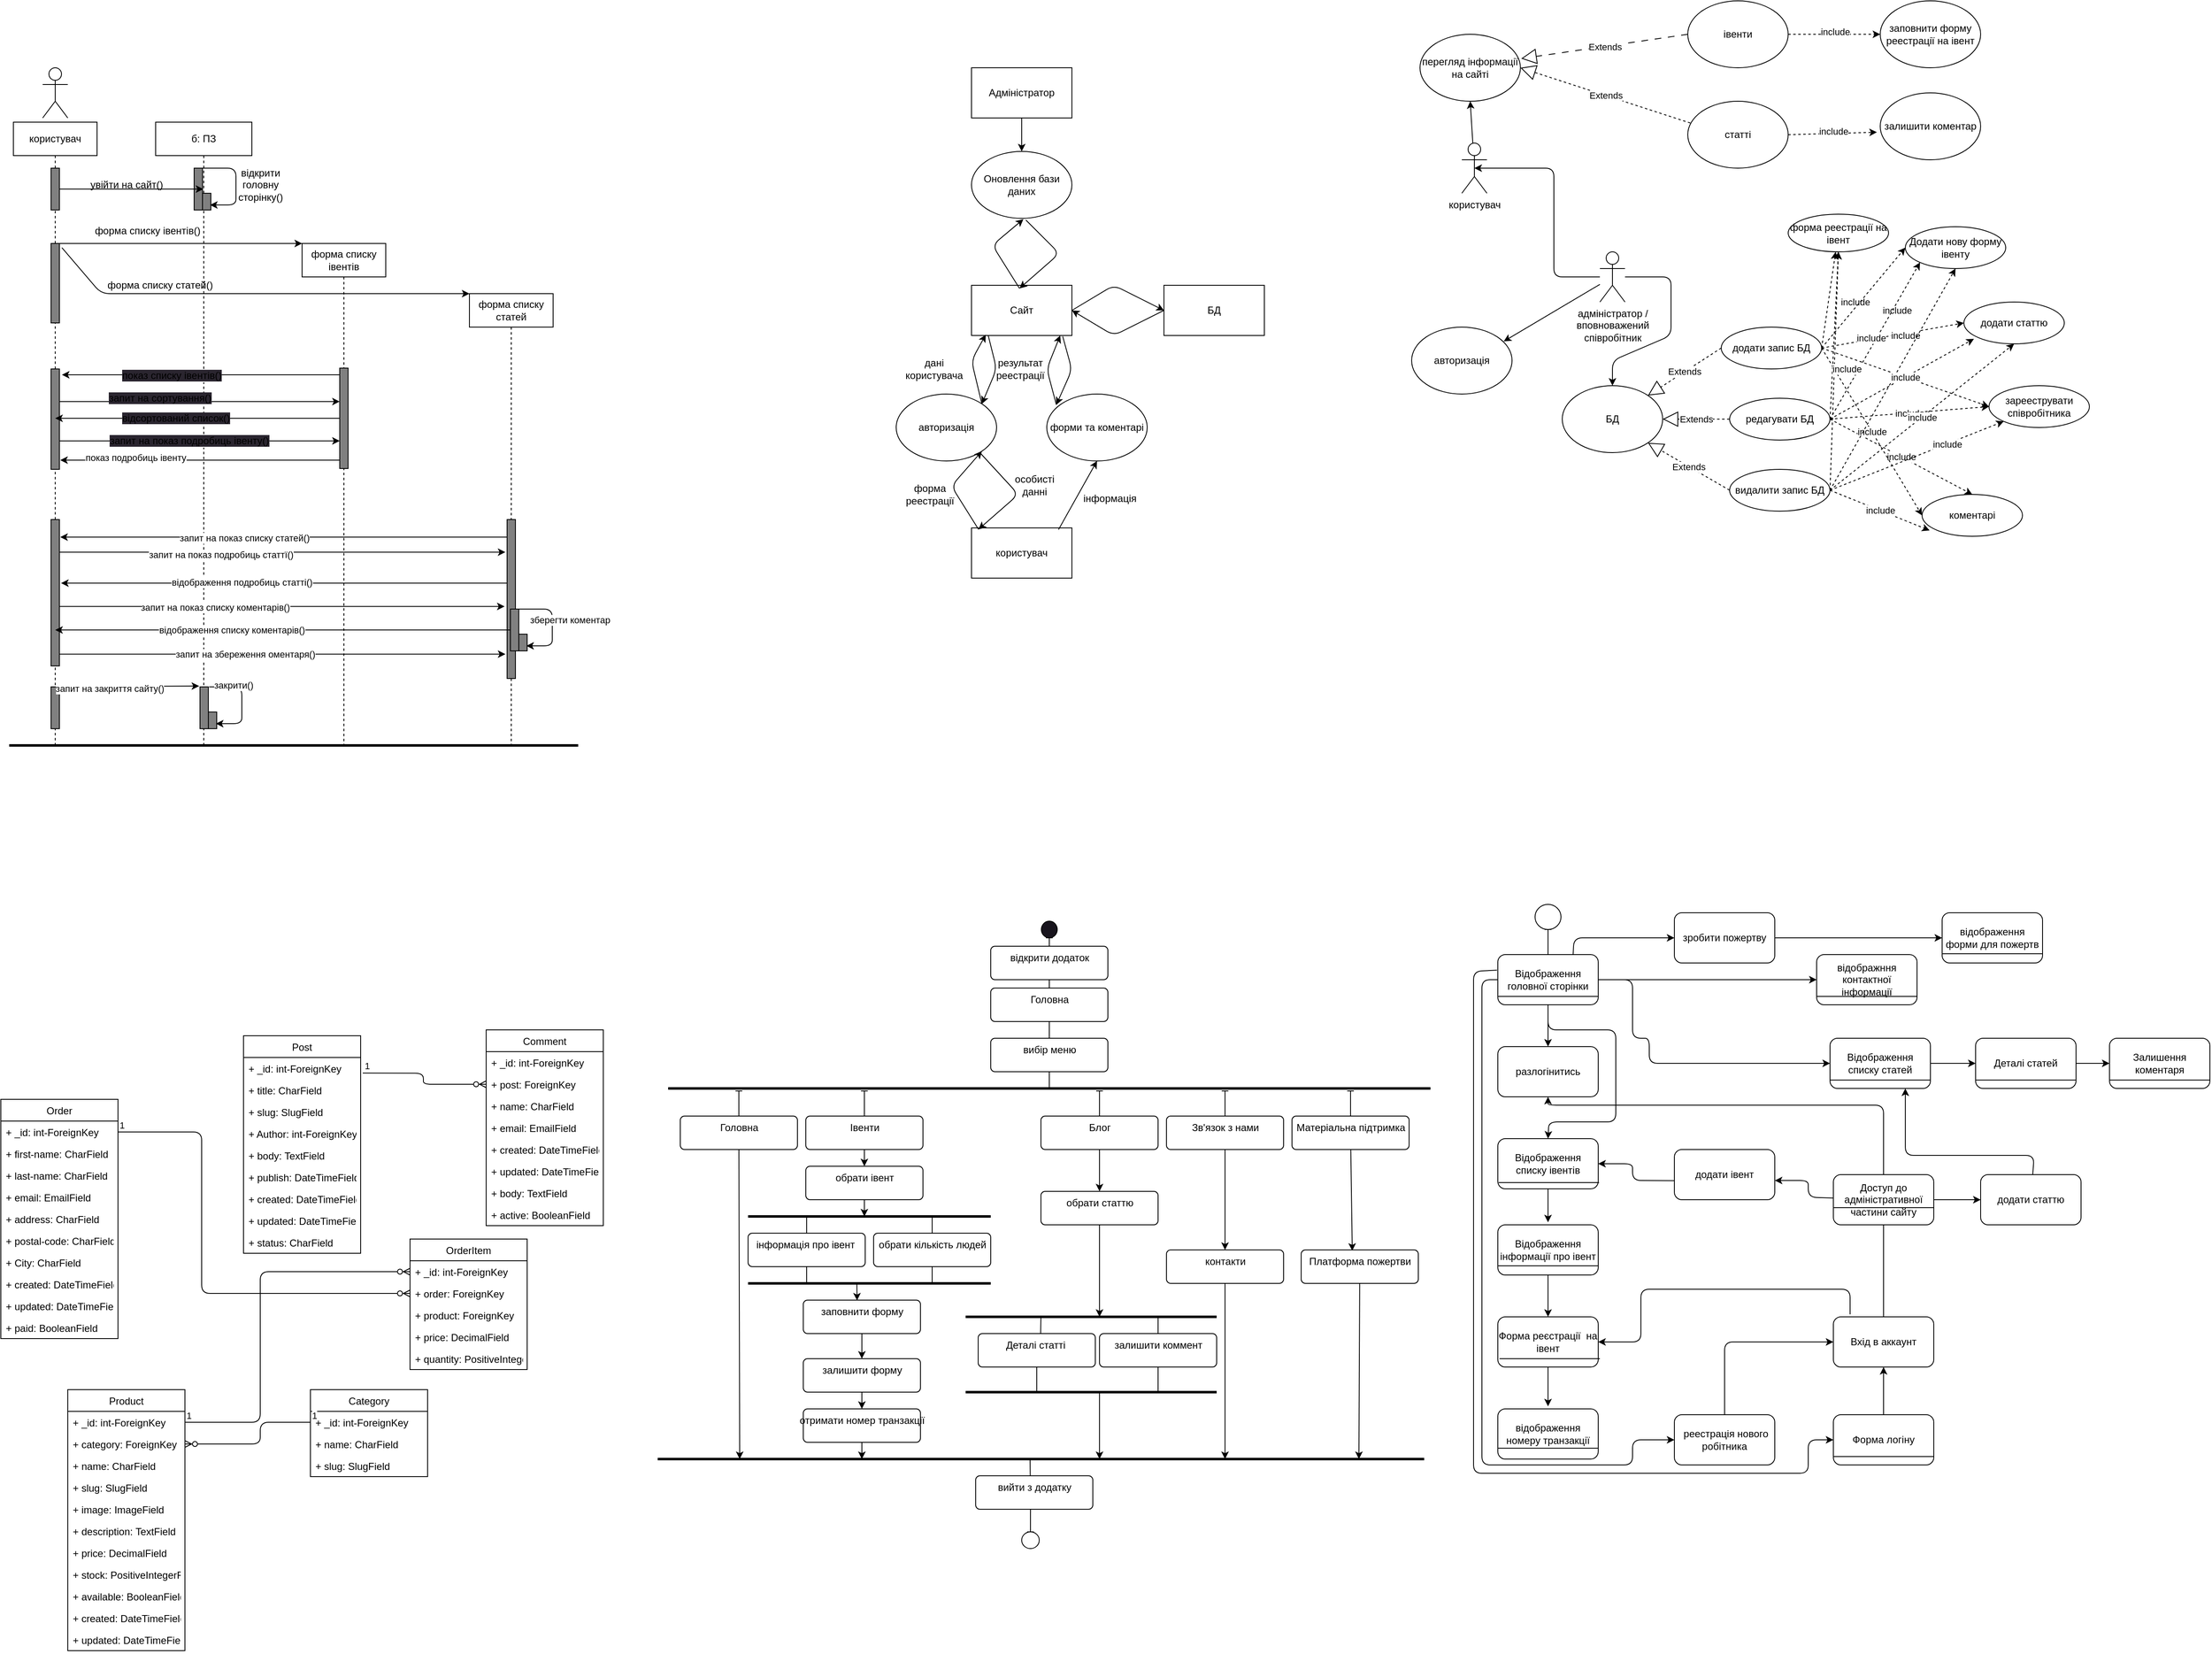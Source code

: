 <mxfile>
    <diagram id="05XMzOCilaxubkXeZRnk" name="Page-1">
        <mxGraphModel dx="2005" dy="660" grid="1" gridSize="10" guides="1" tooltips="1" connect="1" arrows="1" fold="1" page="1" pageScale="1" pageWidth="850" pageHeight="1100" math="0" shadow="0">
            <root>
                <mxCell id="0"/>
                <mxCell id="1" parent="0"/>
                <mxCell id="2" value="Сайт" style="rounded=0;whiteSpace=wrap;html=1;" parent="1" vertex="1">
                    <mxGeometry x="350" y="360" width="120" height="60" as="geometry"/>
                </mxCell>
                <mxCell id="3" value="Оновлення бази даних" style="ellipse;whiteSpace=wrap;html=1;" parent="1" vertex="1">
                    <mxGeometry x="350" y="200" width="120" height="80" as="geometry"/>
                </mxCell>
                <mxCell id="4" value="БД" style="rounded=0;whiteSpace=wrap;html=1;" parent="1" vertex="1">
                    <mxGeometry x="580" y="360" width="120" height="60" as="geometry"/>
                </mxCell>
                <mxCell id="7" value="форми та коментарі" style="ellipse;whiteSpace=wrap;html=1;" parent="1" vertex="1">
                    <mxGeometry x="440" y="490" width="120" height="80" as="geometry"/>
                </mxCell>
                <mxCell id="8" value="авторизація" style="ellipse;whiteSpace=wrap;html=1;" parent="1" vertex="1">
                    <mxGeometry x="260" y="490" width="120" height="80" as="geometry"/>
                </mxCell>
                <mxCell id="9" value="користувач" style="rounded=0;whiteSpace=wrap;html=1;" parent="1" vertex="1">
                    <mxGeometry x="350" y="650" width="120" height="60" as="geometry"/>
                </mxCell>
                <mxCell id="10" value="" style="endArrow=classic;html=1;exitX=0.867;exitY=0.033;exitDx=0;exitDy=0;exitPerimeter=0;entryX=0.5;entryY=1;entryDx=0;entryDy=0;" parent="1" source="9" target="7" edge="1">
                    <mxGeometry width="50" height="50" relative="1" as="geometry">
                        <mxPoint x="390" y="430" as="sourcePoint"/>
                        <mxPoint x="440" y="380" as="targetPoint"/>
                    </mxGeometry>
                </mxCell>
                <mxCell id="12" value="" style="endArrow=classic;html=1;exitX=1;exitY=0;exitDx=0;exitDy=0;entryX=0.142;entryY=0.983;entryDx=0;entryDy=0;entryPerimeter=0;" parent="1" source="8" target="2" edge="1">
                    <mxGeometry width="50" height="50" relative="1" as="geometry">
                        <mxPoint x="390" y="430" as="sourcePoint"/>
                        <mxPoint x="440" y="380" as="targetPoint"/>
                        <Array as="points">
                            <mxPoint x="350" y="450"/>
                        </Array>
                    </mxGeometry>
                </mxCell>
                <mxCell id="13" value="" style="endArrow=classic;html=1;entryX=1;entryY=0;entryDx=0;entryDy=0;" parent="1" target="8" edge="1">
                    <mxGeometry width="50" height="50" relative="1" as="geometry">
                        <mxPoint x="370" y="420" as="sourcePoint"/>
                        <mxPoint x="440" y="380" as="targetPoint"/>
                        <Array as="points">
                            <mxPoint x="380" y="460"/>
                        </Array>
                    </mxGeometry>
                </mxCell>
                <mxCell id="14" value="" style="endArrow=classic;html=1;exitX=1;exitY=0;exitDx=0;exitDy=0;entryX=0.142;entryY=0.983;entryDx=0;entryDy=0;entryPerimeter=0;" parent="1" edge="1">
                    <mxGeometry width="50" height="50" relative="1" as="geometry">
                        <mxPoint x="451.426" y="502.716" as="sourcePoint"/>
                        <mxPoint x="456.04" y="419.98" as="targetPoint"/>
                        <Array as="points">
                            <mxPoint x="440" y="460"/>
                        </Array>
                    </mxGeometry>
                </mxCell>
                <mxCell id="15" value="" style="endArrow=classic;html=1;entryX=1;entryY=0;entryDx=0;entryDy=0;" parent="1" edge="1">
                    <mxGeometry width="50" height="50" relative="1" as="geometry">
                        <mxPoint x="459" y="421" as="sourcePoint"/>
                        <mxPoint x="451.426" y="502.716" as="targetPoint"/>
                        <Array as="points">
                            <mxPoint x="470" y="461"/>
                        </Array>
                    </mxGeometry>
                </mxCell>
                <mxCell id="16" value="" style="endArrow=classic;html=1;entryX=0;entryY=0.5;entryDx=0;entryDy=0;exitX=1;exitY=0.5;exitDx=0;exitDy=0;" parent="1" source="2" target="4" edge="1">
                    <mxGeometry width="50" height="50" relative="1" as="geometry">
                        <mxPoint x="480" y="390" as="sourcePoint"/>
                        <mxPoint x="440" y="380" as="targetPoint"/>
                        <Array as="points">
                            <mxPoint x="520" y="360"/>
                        </Array>
                    </mxGeometry>
                </mxCell>
                <mxCell id="17" value="" style="endArrow=classic;html=1;entryX=1;entryY=0.5;entryDx=0;entryDy=0;exitX=0;exitY=0.5;exitDx=0;exitDy=0;" parent="1" source="4" target="2" edge="1">
                    <mxGeometry width="50" height="50" relative="1" as="geometry">
                        <mxPoint x="450" y="460" as="sourcePoint"/>
                        <mxPoint x="500" y="410" as="targetPoint"/>
                        <Array as="points">
                            <mxPoint x="520" y="420"/>
                        </Array>
                    </mxGeometry>
                </mxCell>
                <mxCell id="18" value="" style="endArrow=classic;html=1;exitX=1;exitY=0;exitDx=0;exitDy=0;entryX=0.142;entryY=0.983;entryDx=0;entryDy=0;entryPerimeter=0;" parent="1" edge="1">
                    <mxGeometry width="50" height="50" relative="1" as="geometry">
                        <mxPoint x="407.426" y="363.716" as="sourcePoint"/>
                        <mxPoint x="412.04" y="280.98" as="targetPoint"/>
                        <Array as="points">
                            <mxPoint x="375" y="312"/>
                        </Array>
                    </mxGeometry>
                </mxCell>
                <mxCell id="19" value="" style="endArrow=classic;html=1;entryX=1;entryY=0;entryDx=0;entryDy=0;" parent="1" edge="1">
                    <mxGeometry width="50" height="50" relative="1" as="geometry">
                        <mxPoint x="415" y="282" as="sourcePoint"/>
                        <mxPoint x="407.426" y="363.716" as="targetPoint"/>
                        <Array as="points">
                            <mxPoint x="455" y="322"/>
                        </Array>
                    </mxGeometry>
                </mxCell>
                <mxCell id="20" value="" style="endArrow=classic;html=1;exitX=1;exitY=0;exitDx=0;exitDy=0;entryX=1;entryY=1;entryDx=0;entryDy=0;" parent="1" target="8" edge="1">
                    <mxGeometry width="50" height="50" relative="1" as="geometry">
                        <mxPoint x="358.426" y="651.716" as="sourcePoint"/>
                        <mxPoint x="363.04" y="568.98" as="targetPoint"/>
                        <Array as="points">
                            <mxPoint x="326" y="600"/>
                        </Array>
                    </mxGeometry>
                </mxCell>
                <mxCell id="21" value="" style="endArrow=classic;html=1;entryX=1;entryY=0;entryDx=0;entryDy=0;" parent="1" edge="1">
                    <mxGeometry width="50" height="50" relative="1" as="geometry">
                        <mxPoint x="360" y="560" as="sourcePoint"/>
                        <mxPoint x="358.426" y="651.716" as="targetPoint"/>
                        <Array as="points">
                            <mxPoint x="406" y="610"/>
                        </Array>
                    </mxGeometry>
                </mxCell>
                <mxCell id="22" value="особисті &lt;br&gt;данні" style="text;html=1;align=center;verticalAlign=middle;resizable=0;points=[];autosize=1;strokeColor=none;fillColor=none;" parent="1" vertex="1">
                    <mxGeometry x="390" y="579" width="70" height="40" as="geometry"/>
                </mxCell>
                <mxCell id="23" value="форма&lt;br&gt;реестрації" style="text;html=1;align=center;verticalAlign=middle;resizable=0;points=[];autosize=1;strokeColor=none;fillColor=none;" parent="1" vertex="1">
                    <mxGeometry x="260" y="590" width="80" height="40" as="geometry"/>
                </mxCell>
                <mxCell id="24" value="інформація" style="text;html=1;align=center;verticalAlign=middle;resizable=0;points=[];autosize=1;strokeColor=none;fillColor=none;" parent="1" vertex="1">
                    <mxGeometry x="470" y="600" width="90" height="30" as="geometry"/>
                </mxCell>
                <mxCell id="25" value="дані &lt;br&gt;користувача" style="text;html=1;align=center;verticalAlign=middle;resizable=0;points=[];autosize=1;strokeColor=none;fillColor=none;" parent="1" vertex="1">
                    <mxGeometry x="260" y="440" width="90" height="40" as="geometry"/>
                </mxCell>
                <mxCell id="26" value="результат&lt;br&gt;реестрації" style="text;html=1;align=center;verticalAlign=middle;resizable=0;points=[];autosize=1;strokeColor=none;fillColor=none;" parent="1" vertex="1">
                    <mxGeometry x="368" y="440" width="80" height="40" as="geometry"/>
                </mxCell>
                <mxCell id="28" style="edgeStyle=none;html=1;" parent="1" source="27" target="3" edge="1">
                    <mxGeometry relative="1" as="geometry"/>
                </mxCell>
                <mxCell id="27" value="Адміністратор" style="rounded=0;whiteSpace=wrap;html=1;" parent="1" vertex="1">
                    <mxGeometry x="350" y="100" width="120" height="60" as="geometry"/>
                </mxCell>
                <mxCell id="121" style="edgeStyle=none;html=1;entryX=0.5;entryY=1;entryDx=0;entryDy=0;" parent="1" source="29" target="32" edge="1">
                    <mxGeometry relative="1" as="geometry"/>
                </mxCell>
                <mxCell id="29" value="користувач" style="shape=umlActor;verticalLabelPosition=bottom;verticalAlign=top;html=1;outlineConnect=0;" parent="1" vertex="1">
                    <mxGeometry x="936" y="190" width="30" height="60" as="geometry"/>
                </mxCell>
                <mxCell id="58" style="edgeStyle=none;html=1;" parent="1" source="31" target="57" edge="1">
                    <mxGeometry relative="1" as="geometry">
                        <Array as="points">
                            <mxPoint x="1186" y="350"/>
                            <mxPoint x="1186" y="420"/>
                            <mxPoint x="1116" y="450"/>
                        </Array>
                    </mxGeometry>
                </mxCell>
                <mxCell id="124" style="edgeStyle=none;html=1;entryX=0.917;entryY=0.213;entryDx=0;entryDy=0;entryPerimeter=0;" parent="1" source="31" target="35" edge="1">
                    <mxGeometry relative="1" as="geometry"/>
                </mxCell>
                <mxCell id="125" style="edgeStyle=none;html=1;entryX=0.5;entryY=0.5;entryDx=0;entryDy=0;entryPerimeter=0;" parent="1" source="31" target="29" edge="1">
                    <mxGeometry relative="1" as="geometry">
                        <Array as="points">
                            <mxPoint x="1046" y="350"/>
                            <mxPoint x="1046" y="220"/>
                        </Array>
                    </mxGeometry>
                </mxCell>
                <mxCell id="31" value="адміністратор /&lt;br&gt;вповноважений&lt;br&gt;співробітник" style="shape=umlActor;verticalLabelPosition=bottom;verticalAlign=top;html=1;outlineConnect=0;" parent="1" vertex="1">
                    <mxGeometry x="1101" y="320" width="30" height="60" as="geometry"/>
                </mxCell>
                <mxCell id="32" value="перегляд інформації на сайті" style="ellipse;whiteSpace=wrap;html=1;" parent="1" vertex="1">
                    <mxGeometry x="886" y="60" width="120" height="80" as="geometry"/>
                </mxCell>
                <mxCell id="35" value="авторизація" style="ellipse;whiteSpace=wrap;html=1;" parent="1" vertex="1">
                    <mxGeometry x="876" y="410" width="120" height="80" as="geometry"/>
                </mxCell>
                <mxCell id="38" value="заповнити форму реестрації на івент" style="ellipse;whiteSpace=wrap;html=1;" parent="1" vertex="1">
                    <mxGeometry x="1436" y="20" width="120" height="80" as="geometry"/>
                </mxCell>
                <mxCell id="41" value="залишити коментар" style="ellipse;whiteSpace=wrap;html=1;" parent="1" vertex="1">
                    <mxGeometry x="1436" y="130" width="120" height="80" as="geometry"/>
                </mxCell>
                <mxCell id="57" value="БД" style="ellipse;whiteSpace=wrap;html=1;" parent="1" vertex="1">
                    <mxGeometry x="1056" y="480" width="120" height="80" as="geometry"/>
                </mxCell>
                <mxCell id="59" value="додати запис БД" style="ellipse;whiteSpace=wrap;html=1;" parent="1" vertex="1">
                    <mxGeometry x="1246" y="410" width="120" height="50" as="geometry"/>
                </mxCell>
                <mxCell id="60" value="редагувати БД" style="ellipse;whiteSpace=wrap;html=1;" parent="1" vertex="1">
                    <mxGeometry x="1256" y="495" width="120" height="50" as="geometry"/>
                </mxCell>
                <mxCell id="61" value="видалити запис БД" style="ellipse;whiteSpace=wrap;html=1;" parent="1" vertex="1">
                    <mxGeometry x="1256" y="580" width="120" height="50" as="geometry"/>
                </mxCell>
                <mxCell id="63" value="Додати нову форму івенту" style="ellipse;whiteSpace=wrap;html=1;" parent="1" vertex="1">
                    <mxGeometry x="1466" y="290" width="120" height="50" as="geometry"/>
                </mxCell>
                <mxCell id="64" value="додати статтю" style="ellipse;whiteSpace=wrap;html=1;" parent="1" vertex="1">
                    <mxGeometry x="1536" y="380" width="120" height="50" as="geometry"/>
                </mxCell>
                <mxCell id="65" value="зарееструвати співробітника" style="ellipse;whiteSpace=wrap;html=1;" parent="1" vertex="1">
                    <mxGeometry x="1566" y="480" width="120" height="50" as="geometry"/>
                </mxCell>
                <mxCell id="66" value="коментарі" style="ellipse;whiteSpace=wrap;html=1;" parent="1" vertex="1">
                    <mxGeometry x="1486" y="610" width="120" height="50" as="geometry"/>
                </mxCell>
                <mxCell id="67" value="Extends" style="endArrow=block;endSize=16;endFill=0;html=1;dashed=1;entryX=1;entryY=0;entryDx=0;entryDy=0;exitX=0;exitY=0.5;exitDx=0;exitDy=0;" parent="1" source="59" target="57" edge="1">
                    <mxGeometry width="160" relative="1" as="geometry">
                        <mxPoint x="1066" y="410" as="sourcePoint"/>
                        <mxPoint x="1226" y="410" as="targetPoint"/>
                    </mxGeometry>
                </mxCell>
                <mxCell id="68" value="Extends" style="endArrow=block;endSize=16;endFill=0;html=1;dashed=1;entryX=1;entryY=1;entryDx=0;entryDy=0;exitX=0;exitY=0.5;exitDx=0;exitDy=0;" parent="1" source="61" target="57" edge="1">
                    <mxGeometry width="160" relative="1" as="geometry">
                        <mxPoint x="1066" y="410" as="sourcePoint"/>
                        <mxPoint x="1226" y="410" as="targetPoint"/>
                    </mxGeometry>
                </mxCell>
                <mxCell id="69" value="Extends" style="endArrow=block;endSize=16;endFill=0;html=1;dashed=1;entryX=1;entryY=0.5;entryDx=0;entryDy=0;exitX=0;exitY=0.5;exitDx=0;exitDy=0;" parent="1" source="60" target="57" edge="1">
                    <mxGeometry width="160" relative="1" as="geometry">
                        <mxPoint x="1066" y="410" as="sourcePoint"/>
                        <mxPoint x="1226" y="410" as="targetPoint"/>
                    </mxGeometry>
                </mxCell>
                <mxCell id="70" value="" style="endArrow=classic;html=1;dashed=1;entryX=0;entryY=0.5;entryDx=0;entryDy=0;exitX=1;exitY=0.5;exitDx=0;exitDy=0;" parent="1" source="60" target="65" edge="1">
                    <mxGeometry relative="1" as="geometry">
                        <mxPoint x="1192.27" y="21.49" as="sourcePoint"/>
                        <mxPoint x="1292.27" y="21.49" as="targetPoint"/>
                    </mxGeometry>
                </mxCell>
                <mxCell id="71" value="include" style="edgeLabel;resizable=0;html=1;align=center;verticalAlign=middle;" parent="70" connectable="0" vertex="1">
                    <mxGeometry relative="1" as="geometry"/>
                </mxCell>
                <mxCell id="72" value="" style="endArrow=classic;html=1;dashed=1;entryX=0.5;entryY=0;entryDx=0;entryDy=0;exitX=1;exitY=0.5;exitDx=0;exitDy=0;" parent="1" source="60" target="66" edge="1">
                    <mxGeometry relative="1" as="geometry">
                        <mxPoint x="1176" y="249.5" as="sourcePoint"/>
                        <mxPoint x="1276" y="249.5" as="targetPoint"/>
                    </mxGeometry>
                </mxCell>
                <mxCell id="73" value="include" style="edgeLabel;resizable=0;html=1;align=center;verticalAlign=middle;" parent="72" connectable="0" vertex="1">
                    <mxGeometry relative="1" as="geometry"/>
                </mxCell>
                <mxCell id="74" value="" style="endArrow=classic;html=1;dashed=1;entryX=0.1;entryY=0.88;entryDx=0;entryDy=0;entryPerimeter=0;exitX=1;exitY=0.5;exitDx=0;exitDy=0;" parent="1" source="60" target="64" edge="1">
                    <mxGeometry relative="1" as="geometry">
                        <mxPoint x="1186" y="259.5" as="sourcePoint"/>
                        <mxPoint x="1286" y="259.5" as="targetPoint"/>
                    </mxGeometry>
                </mxCell>
                <mxCell id="75" value="include" style="edgeLabel;resizable=0;html=1;align=center;verticalAlign=middle;" parent="74" connectable="0" vertex="1">
                    <mxGeometry relative="1" as="geometry">
                        <mxPoint x="-6" y="-82" as="offset"/>
                    </mxGeometry>
                </mxCell>
                <mxCell id="76" value="" style="endArrow=classic;html=1;dashed=1;entryX=0;entryY=1;entryDx=0;entryDy=0;exitX=1;exitY=0.5;exitDx=0;exitDy=0;" parent="1" source="60" target="63" edge="1">
                    <mxGeometry relative="1" as="geometry">
                        <mxPoint x="1196" y="269.5" as="sourcePoint"/>
                        <mxPoint x="1296" y="269.5" as="targetPoint"/>
                    </mxGeometry>
                </mxCell>
                <mxCell id="78" value="" style="endArrow=classic;html=1;dashed=1;entryX=0;entryY=0.5;entryDx=0;entryDy=0;exitX=1;exitY=0.5;exitDx=0;exitDy=0;" parent="1" source="59" target="66" edge="1">
                    <mxGeometry relative="1" as="geometry">
                        <mxPoint x="1206" y="279.5" as="sourcePoint"/>
                        <mxPoint x="1306" y="279.5" as="targetPoint"/>
                    </mxGeometry>
                </mxCell>
                <mxCell id="79" value="include" style="edgeLabel;resizable=0;html=1;align=center;verticalAlign=middle;" parent="78" connectable="0" vertex="1">
                    <mxGeometry relative="1" as="geometry"/>
                </mxCell>
                <mxCell id="80" value="" style="endArrow=classic;html=1;dashed=1;entryX=0;entryY=0.5;entryDx=0;entryDy=0;exitX=1;exitY=0.5;exitDx=0;exitDy=0;" parent="1" source="59" target="65" edge="1">
                    <mxGeometry relative="1" as="geometry">
                        <mxPoint x="1366" y="440" as="sourcePoint"/>
                        <mxPoint x="1316" y="289.5" as="targetPoint"/>
                    </mxGeometry>
                </mxCell>
                <mxCell id="81" value="include" style="edgeLabel;resizable=0;html=1;align=center;verticalAlign=middle;" parent="80" connectable="0" vertex="1">
                    <mxGeometry relative="1" as="geometry">
                        <mxPoint x="-60" y="-90" as="offset"/>
                    </mxGeometry>
                </mxCell>
                <mxCell id="82" value="" style="endArrow=classic;html=1;dashed=1;exitX=1;exitY=0.5;exitDx=0;exitDy=0;entryX=0;entryY=0.5;entryDx=0;entryDy=0;" parent="1" source="59" target="64" edge="1">
                    <mxGeometry relative="1" as="geometry">
                        <mxPoint x="1226" y="299.5" as="sourcePoint"/>
                        <mxPoint x="1466" y="420" as="targetPoint"/>
                    </mxGeometry>
                </mxCell>
                <mxCell id="84" value="" style="endArrow=classic;html=1;dashed=1;entryX=0;entryY=0.5;entryDx=0;entryDy=0;exitX=1;exitY=0.5;exitDx=0;exitDy=0;" parent="1" source="59" target="63" edge="1">
                    <mxGeometry relative="1" as="geometry">
                        <mxPoint x="1236" y="309.5" as="sourcePoint"/>
                        <mxPoint x="1346" y="300" as="targetPoint"/>
                    </mxGeometry>
                </mxCell>
                <mxCell id="85" value="include" style="edgeLabel;resizable=0;html=1;align=center;verticalAlign=middle;" parent="84" connectable="0" vertex="1">
                    <mxGeometry relative="1" as="geometry">
                        <mxPoint x="50" y="45" as="offset"/>
                    </mxGeometry>
                </mxCell>
                <mxCell id="98" value="" style="endArrow=classic;html=1;dashed=1;entryX=0.5;entryY=1;entryDx=0;entryDy=0;exitX=1;exitY=0.5;exitDx=0;exitDy=0;" parent="1" source="61" target="63" edge="1">
                    <mxGeometry relative="1" as="geometry">
                        <mxPoint x="1332.27" y="161.49" as="sourcePoint"/>
                        <mxPoint x="1432.27" y="161.49" as="targetPoint"/>
                    </mxGeometry>
                </mxCell>
                <mxCell id="99" value="include" style="edgeLabel;resizable=0;html=1;align=center;verticalAlign=middle;" parent="98" connectable="0" vertex="1">
                    <mxGeometry relative="1" as="geometry">
                        <mxPoint x="15" y="-3" as="offset"/>
                    </mxGeometry>
                </mxCell>
                <mxCell id="114" value="" style="endArrow=classic;html=1;dashed=1;entryX=0.075;entryY=0.86;entryDx=0;entryDy=0;entryPerimeter=0;exitX=1;exitY=0.5;exitDx=0;exitDy=0;" parent="1" source="61" target="66" edge="1">
                    <mxGeometry relative="1" as="geometry">
                        <mxPoint x="1226" y="258.4" as="sourcePoint"/>
                        <mxPoint x="1326" y="258.4" as="targetPoint"/>
                    </mxGeometry>
                </mxCell>
                <mxCell id="115" value="include" style="edgeLabel;resizable=0;html=1;align=center;verticalAlign=middle;" parent="114" connectable="0" vertex="1">
                    <mxGeometry relative="1" as="geometry"/>
                </mxCell>
                <mxCell id="116" value="" style="endArrow=classic;html=1;dashed=1;entryX=0;entryY=1;entryDx=0;entryDy=0;exitX=1;exitY=0.5;exitDx=0;exitDy=0;" parent="1" source="61" target="65" edge="1">
                    <mxGeometry relative="1" as="geometry">
                        <mxPoint x="1236" y="268.4" as="sourcePoint"/>
                        <mxPoint x="1336" y="268.4" as="targetPoint"/>
                    </mxGeometry>
                </mxCell>
                <mxCell id="117" value="include" style="edgeLabel;resizable=0;html=1;align=center;verticalAlign=middle;" parent="116" connectable="0" vertex="1">
                    <mxGeometry relative="1" as="geometry">
                        <mxPoint x="36" y="-14" as="offset"/>
                    </mxGeometry>
                </mxCell>
                <mxCell id="118" value="" style="endArrow=classic;html=1;dashed=1;entryX=0.5;entryY=1;entryDx=0;entryDy=0;exitX=1;exitY=0.5;exitDx=0;exitDy=0;" parent="1" source="61" target="64" edge="1">
                    <mxGeometry relative="1" as="geometry">
                        <mxPoint x="1246" y="278.4" as="sourcePoint"/>
                        <mxPoint x="1346" y="278.4" as="targetPoint"/>
                    </mxGeometry>
                </mxCell>
                <mxCell id="119" value="include" style="edgeLabel;resizable=0;html=1;align=center;verticalAlign=middle;" parent="118" connectable="0" vertex="1">
                    <mxGeometry relative="1" as="geometry"/>
                </mxCell>
                <mxCell id="126" value="івенти" style="ellipse;whiteSpace=wrap;html=1;" parent="1" vertex="1">
                    <mxGeometry x="1206" y="20" width="120" height="80" as="geometry"/>
                </mxCell>
                <mxCell id="127" value="статті" style="ellipse;whiteSpace=wrap;html=1;" parent="1" vertex="1">
                    <mxGeometry x="1206" y="140" width="120" height="80" as="geometry"/>
                </mxCell>
                <mxCell id="128" value="Extends" style="endArrow=block;endSize=16;endFill=0;html=1;entryX=1.008;entryY=0.363;entryDx=0;entryDy=0;entryPerimeter=0;exitX=0;exitY=0.5;exitDx=0;exitDy=0;dashed=1;dashPattern=8 8;" parent="1" source="126" target="32" edge="1">
                    <mxGeometry width="160" relative="1" as="geometry">
                        <mxPoint x="1066" y="390" as="sourcePoint"/>
                        <mxPoint x="1226" y="390" as="targetPoint"/>
                    </mxGeometry>
                </mxCell>
                <mxCell id="129" value="Extends" style="endArrow=block;endSize=16;endFill=0;html=1;entryX=1;entryY=0.5;entryDx=0;entryDy=0;exitX=0.025;exitY=0.325;exitDx=0;exitDy=0;exitPerimeter=0;dashed=1;" parent="1" source="127" target="32" edge="1">
                    <mxGeometry width="160" relative="1" as="geometry">
                        <mxPoint x="1066" y="390" as="sourcePoint"/>
                        <mxPoint x="1226" y="390" as="targetPoint"/>
                    </mxGeometry>
                </mxCell>
                <mxCell id="130" value="" style="endArrow=classic;html=1;dashed=1;entryX=-0.033;entryY=0.588;entryDx=0;entryDy=0;entryPerimeter=0;exitX=1;exitY=0.5;exitDx=0;exitDy=0;" parent="1" source="127" target="41" edge="1">
                    <mxGeometry relative="1" as="geometry">
                        <mxPoint x="1326" y="210" as="sourcePoint"/>
                        <mxPoint x="1366" y="255" as="targetPoint"/>
                    </mxGeometry>
                </mxCell>
                <mxCell id="131" value="include" style="edgeLabel;resizable=0;html=1;align=center;verticalAlign=middle;" parent="130" connectable="0" vertex="1">
                    <mxGeometry relative="1" as="geometry">
                        <mxPoint x="1" y="-3" as="offset"/>
                    </mxGeometry>
                </mxCell>
                <mxCell id="133" value="" style="endArrow=classic;html=1;dashed=1;exitX=1;exitY=0.5;exitDx=0;exitDy=0;" parent="1" source="126" target="38" edge="1">
                    <mxGeometry relative="1" as="geometry">
                        <mxPoint x="1318.426" y="151.284" as="sourcePoint"/>
                        <mxPoint x="1412.04" y="160.04" as="targetPoint"/>
                    </mxGeometry>
                </mxCell>
                <mxCell id="134" value="include" style="edgeLabel;resizable=0;html=1;align=center;verticalAlign=middle;" parent="133" connectable="0" vertex="1">
                    <mxGeometry relative="1" as="geometry">
                        <mxPoint x="1" y="-3" as="offset"/>
                    </mxGeometry>
                </mxCell>
                <mxCell id="135" value="форма реестрації на івент" style="ellipse;whiteSpace=wrap;html=1;" parent="1" vertex="1">
                    <mxGeometry x="1326" y="275" width="120" height="45" as="geometry"/>
                </mxCell>
                <mxCell id="136" value="" style="endArrow=classic;html=1;dashed=1;exitX=1;exitY=0.5;exitDx=0;exitDy=0;" parent="1" source="59" target="135" edge="1">
                    <mxGeometry relative="1" as="geometry">
                        <mxPoint x="1376" y="445" as="sourcePoint"/>
                        <mxPoint x="1476" y="325" as="targetPoint"/>
                    </mxGeometry>
                </mxCell>
                <mxCell id="137" value="include" style="edgeLabel;resizable=0;html=1;align=center;verticalAlign=middle;" parent="136" connectable="0" vertex="1">
                    <mxGeometry relative="1" as="geometry">
                        <mxPoint x="50" y="45" as="offset"/>
                    </mxGeometry>
                </mxCell>
                <mxCell id="138" value="" style="endArrow=classic;html=1;dashed=1;entryX=0.5;entryY=1;entryDx=0;entryDy=0;exitX=1;exitY=0.5;exitDx=0;exitDy=0;" parent="1" source="60" target="135" edge="1">
                    <mxGeometry relative="1" as="geometry">
                        <mxPoint x="1386" y="530" as="sourcePoint"/>
                        <mxPoint x="1493.574" y="342.678" as="targetPoint"/>
                    </mxGeometry>
                </mxCell>
                <mxCell id="139" value="" style="endArrow=classic;html=1;dashed=1;entryX=0.5;entryY=1;entryDx=0;entryDy=0;exitX=1;exitY=0.5;exitDx=0;exitDy=0;" parent="1" source="61" target="135" edge="1">
                    <mxGeometry relative="1" as="geometry">
                        <mxPoint x="1386" y="615" as="sourcePoint"/>
                        <mxPoint x="1536" y="350" as="targetPoint"/>
                    </mxGeometry>
                </mxCell>
                <mxCell id="140" value="include" style="edgeLabel;resizable=0;html=1;align=center;verticalAlign=middle;" parent="139" connectable="0" vertex="1">
                    <mxGeometry relative="1" as="geometry">
                        <mxPoint x="15" y="-3" as="offset"/>
                    </mxGeometry>
                </mxCell>
                <mxCell id="141" value="" style="endArrow=none;startArrow=none;endFill=0;startFill=0;endSize=8;html=1;verticalAlign=bottom;labelBackgroundColor=none;strokeWidth=3;" edge="1" parent="1">
                    <mxGeometry width="160" relative="1" as="geometry">
                        <mxPoint x="-12.5" y="1320" as="sourcePoint"/>
                        <mxPoint x="898.5" y="1320" as="targetPoint"/>
                    </mxGeometry>
                </mxCell>
                <mxCell id="142" value="" style="endArrow=none;startArrow=none;endFill=0;startFill=0;endSize=8;html=1;verticalAlign=bottom;labelBackgroundColor=none;strokeWidth=3;" edge="1" parent="1">
                    <mxGeometry width="160" relative="1" as="geometry">
                        <mxPoint x="-25" y="1763" as="sourcePoint"/>
                        <mxPoint x="891" y="1763" as="targetPoint"/>
                    </mxGeometry>
                </mxCell>
                <mxCell id="153" style="edgeStyle=none;html=1;" edge="1" parent="1" source="144">
                    <mxGeometry relative="1" as="geometry">
                        <mxPoint x="222" y="1473" as="targetPoint"/>
                    </mxGeometry>
                </mxCell>
                <mxCell id="144" value="обрати івент" style="html=1;align=center;verticalAlign=top;rounded=1;absoluteArcSize=1;arcSize=10;dashed=0;" vertex="1" parent="1">
                    <mxGeometry x="152" y="1413" width="140" height="40" as="geometry"/>
                </mxCell>
                <mxCell id="154" style="edgeStyle=none;html=1;entryX=0.459;entryY=0.01;entryDx=0;entryDy=0;entryPerimeter=0;" edge="1" parent="1" target="151">
                    <mxGeometry relative="1" as="geometry">
                        <mxPoint x="213" y="1553" as="sourcePoint"/>
                        <mxPoint x="222" y="1533" as="targetPoint"/>
                    </mxGeometry>
                </mxCell>
                <mxCell id="157" style="edgeStyle=none;html=1;" edge="1" parent="1" source="146" target="148">
                    <mxGeometry relative="1" as="geometry"/>
                </mxCell>
                <mxCell id="146" value="залишити форму" style="html=1;align=center;verticalAlign=top;rounded=1;absoluteArcSize=1;arcSize=10;dashed=0;" vertex="1" parent="1">
                    <mxGeometry x="149" y="1643" width="140" height="40" as="geometry"/>
                </mxCell>
                <mxCell id="158" style="edgeStyle=none;html=1;" edge="1" parent="1" source="148">
                    <mxGeometry relative="1" as="geometry">
                        <mxPoint x="219" y="1763" as="targetPoint"/>
                    </mxGeometry>
                </mxCell>
                <mxCell id="148" value="отримати номер транзакції" style="html=1;align=center;verticalAlign=top;rounded=1;absoluteArcSize=1;arcSize=10;dashed=0;" vertex="1" parent="1">
                    <mxGeometry x="149" y="1703" width="140" height="40" as="geometry"/>
                </mxCell>
                <mxCell id="152" style="edgeStyle=none;html=1;" edge="1" parent="1" source="149" target="144">
                    <mxGeometry relative="1" as="geometry"/>
                </mxCell>
                <mxCell id="161" style="edgeStyle=none;html=1;endArrow=baseDash;endFill=0;" edge="1" parent="1" source="149">
                    <mxGeometry relative="1" as="geometry">
                        <mxPoint x="222" y="1323" as="targetPoint"/>
                    </mxGeometry>
                </mxCell>
                <mxCell id="149" value="Івенти" style="html=1;align=center;verticalAlign=top;rounded=1;absoluteArcSize=1;arcSize=10;dashed=0;" vertex="1" parent="1">
                    <mxGeometry x="152" y="1353" width="140" height="40" as="geometry"/>
                </mxCell>
                <mxCell id="159" style="edgeStyle=none;html=1;" edge="1" parent="1" source="150">
                    <mxGeometry relative="1" as="geometry">
                        <mxPoint x="73" y="1763" as="targetPoint"/>
                    </mxGeometry>
                </mxCell>
                <mxCell id="160" style="edgeStyle=none;html=1;endArrow=baseDash;endFill=0;" edge="1" parent="1" source="150">
                    <mxGeometry relative="1" as="geometry">
                        <mxPoint x="72" y="1323" as="targetPoint"/>
                    </mxGeometry>
                </mxCell>
                <mxCell id="150" value="Головна" style="html=1;align=center;verticalAlign=top;rounded=1;absoluteArcSize=1;arcSize=10;dashed=0;" vertex="1" parent="1">
                    <mxGeometry x="2" y="1353" width="140" height="40" as="geometry"/>
                </mxCell>
                <mxCell id="156" style="edgeStyle=none;html=1;" edge="1" parent="1" source="151" target="146">
                    <mxGeometry relative="1" as="geometry"/>
                </mxCell>
                <mxCell id="151" value="заповнити форму" style="html=1;align=center;verticalAlign=top;rounded=1;absoluteArcSize=1;arcSize=10;dashed=0;" vertex="1" parent="1">
                    <mxGeometry x="149" y="1573" width="140" height="40" as="geometry"/>
                </mxCell>
                <mxCell id="176" style="edgeStyle=none;html=1;entryX=0.436;entryY=0.025;entryDx=0;entryDy=0;entryPerimeter=0;endArrow=classic;endFill=1;" edge="1" parent="1" source="162" target="173">
                    <mxGeometry relative="1" as="geometry"/>
                </mxCell>
                <mxCell id="179" style="edgeStyle=none;html=1;endArrow=baseDash;endFill=0;" edge="1" parent="1" source="162">
                    <mxGeometry relative="1" as="geometry">
                        <mxPoint x="803" y="1323" as="targetPoint"/>
                    </mxGeometry>
                </mxCell>
                <mxCell id="162" value="Матеріальна підтримка" style="html=1;align=center;verticalAlign=top;rounded=1;absoluteArcSize=1;arcSize=10;dashed=0;" vertex="1" parent="1">
                    <mxGeometry x="733" y="1353" width="140" height="40" as="geometry"/>
                </mxCell>
                <mxCell id="165" style="edgeStyle=none;html=1;endArrow=baseDash;endFill=0;" edge="1" parent="1" source="163">
                    <mxGeometry relative="1" as="geometry">
                        <mxPoint x="503" y="1323" as="targetPoint"/>
                    </mxGeometry>
                </mxCell>
                <mxCell id="169" style="edgeStyle=none;html=1;entryX=0.5;entryY=0;entryDx=0;entryDy=0;endArrow=classic;endFill=1;" edge="1" parent="1" source="163" target="168">
                    <mxGeometry relative="1" as="geometry"/>
                </mxCell>
                <mxCell id="163" value="Блог" style="html=1;align=center;verticalAlign=top;rounded=1;absoluteArcSize=1;arcSize=10;dashed=0;" vertex="1" parent="1">
                    <mxGeometry x="433" y="1353" width="140" height="40" as="geometry"/>
                </mxCell>
                <mxCell id="174" style="edgeStyle=none;html=1;entryX=0.5;entryY=0;entryDx=0;entryDy=0;endArrow=classic;endFill=1;" edge="1" parent="1" source="164" target="172">
                    <mxGeometry relative="1" as="geometry"/>
                </mxCell>
                <mxCell id="178" style="edgeStyle=none;html=1;endArrow=baseDash;endFill=0;" edge="1" parent="1" source="164">
                    <mxGeometry relative="1" as="geometry">
                        <mxPoint x="653" y="1323" as="targetPoint"/>
                    </mxGeometry>
                </mxCell>
                <mxCell id="164" value="Зв'язок з нами" style="html=1;align=center;verticalAlign=top;rounded=1;absoluteArcSize=1;arcSize=10;dashed=0;" vertex="1" parent="1">
                    <mxGeometry x="583" y="1353" width="140" height="40" as="geometry"/>
                </mxCell>
                <mxCell id="170" style="edgeStyle=none;html=1;endArrow=classic;endFill=1;" edge="1" parent="1" source="168">
                    <mxGeometry relative="1" as="geometry">
                        <mxPoint x="503" y="1593" as="targetPoint"/>
                    </mxGeometry>
                </mxCell>
                <mxCell id="168" value="обрати статтю" style="html=1;align=center;verticalAlign=top;rounded=1;absoluteArcSize=1;arcSize=10;dashed=0;" vertex="1" parent="1">
                    <mxGeometry x="433" y="1443" width="140" height="40" as="geometry"/>
                </mxCell>
                <mxCell id="175" style="edgeStyle=none;html=1;endArrow=classic;endFill=1;" edge="1" parent="1" source="172">
                    <mxGeometry relative="1" as="geometry">
                        <mxPoint x="653" y="1763" as="targetPoint"/>
                    </mxGeometry>
                </mxCell>
                <mxCell id="172" value="контакти" style="html=1;align=center;verticalAlign=top;rounded=1;absoluteArcSize=1;arcSize=10;dashed=0;" vertex="1" parent="1">
                    <mxGeometry x="583" y="1513" width="140" height="40" as="geometry"/>
                </mxCell>
                <mxCell id="177" style="edgeStyle=none;html=1;endArrow=classic;endFill=1;" edge="1" parent="1" source="173">
                    <mxGeometry relative="1" as="geometry">
                        <mxPoint x="813" y="1763" as="targetPoint"/>
                    </mxGeometry>
                </mxCell>
                <mxCell id="173" value="Платформа пожертви" style="html=1;align=center;verticalAlign=top;rounded=1;absoluteArcSize=1;arcSize=10;dashed=0;" vertex="1" parent="1">
                    <mxGeometry x="744" y="1513" width="140" height="40" as="geometry"/>
                </mxCell>
                <mxCell id="186" value="" style="edgeStyle=none;html=1;endArrow=baseDash;endFill=0;" edge="1" parent="1" source="180" target="185">
                    <mxGeometry relative="1" as="geometry"/>
                </mxCell>
                <mxCell id="191" style="edgeStyle=none;html=1;exitX=0.5;exitY=1;exitDx=0;exitDy=0;entryX=0.5;entryY=0;entryDx=0;entryDy=0;endArrow=baseDash;endFill=0;" edge="1" parent="1" source="180" target="181">
                    <mxGeometry relative="1" as="geometry"/>
                </mxCell>
                <mxCell id="180" value="відкрити додаток" style="html=1;align=center;verticalAlign=top;rounded=1;absoluteArcSize=1;arcSize=10;dashed=0;" vertex="1" parent="1">
                    <mxGeometry x="373" y="1150" width="140" height="40" as="geometry"/>
                </mxCell>
                <mxCell id="190" style="edgeStyle=none;html=1;entryX=0.5;entryY=0;entryDx=0;entryDy=0;endArrow=baseDash;endFill=0;" edge="1" parent="1" source="181" target="182">
                    <mxGeometry relative="1" as="geometry"/>
                </mxCell>
                <mxCell id="181" value="Головна" style="html=1;align=center;verticalAlign=top;rounded=1;absoluteArcSize=1;arcSize=10;dashed=0;" vertex="1" parent="1">
                    <mxGeometry x="373" y="1200" width="140" height="40" as="geometry"/>
                </mxCell>
                <mxCell id="189" style="edgeStyle=none;html=1;endArrow=baseDash;endFill=0;" edge="1" parent="1" source="182">
                    <mxGeometry relative="1" as="geometry">
                        <mxPoint x="443" y="1320" as="targetPoint"/>
                    </mxGeometry>
                </mxCell>
                <mxCell id="182" value="вибір меню" style="html=1;align=center;verticalAlign=top;rounded=1;absoluteArcSize=1;arcSize=10;dashed=0;" vertex="1" parent="1">
                    <mxGeometry x="373" y="1260" width="140" height="40" as="geometry"/>
                </mxCell>
                <mxCell id="184" style="edgeStyle=none;html=1;endArrow=baseDash;endFill=0;exitX=0.466;exitY=0.011;exitDx=0;exitDy=0;exitPerimeter=0;" edge="1" parent="1" source="183">
                    <mxGeometry relative="1" as="geometry">
                        <mxPoint x="420" y="1763" as="targetPoint"/>
                        <mxPoint x="420" y="1780" as="sourcePoint"/>
                    </mxGeometry>
                </mxCell>
                <mxCell id="187" style="edgeStyle=none;html=1;endArrow=baseDash;endFill=0;exitX=0.468;exitY=0.974;exitDx=0;exitDy=0;exitPerimeter=0;" edge="1" parent="1" source="183" target="188">
                    <mxGeometry relative="1" as="geometry">
                        <mxPoint x="375" y="1883" as="targetPoint"/>
                    </mxGeometry>
                </mxCell>
                <mxCell id="183" value="вийти з додатку" style="html=1;align=center;verticalAlign=top;rounded=1;absoluteArcSize=1;arcSize=10;dashed=0;" vertex="1" parent="1">
                    <mxGeometry x="355" y="1783" width="140" height="40" as="geometry"/>
                </mxCell>
                <mxCell id="185" value="" style="ellipse;whiteSpace=wrap;html=1;verticalAlign=top;fillColor=rgb(24, 20, 29);rounded=1;arcSize=10;dashed=0;" vertex="1" parent="1">
                    <mxGeometry x="433.5" y="1120" width="19" height="20" as="geometry"/>
                </mxCell>
                <mxCell id="188" value="" style="ellipse;whiteSpace=wrap;html=1;" vertex="1" parent="1">
                    <mxGeometry x="410" y="1850" width="21" height="20" as="geometry"/>
                </mxCell>
                <mxCell id="193" value="" style="endArrow=none;startArrow=none;endFill=0;startFill=0;endSize=8;html=1;verticalAlign=bottom;labelBackgroundColor=none;strokeWidth=3;" edge="1" parent="1">
                    <mxGeometry width="160" relative="1" as="geometry">
                        <mxPoint x="83" y="1473" as="sourcePoint"/>
                        <mxPoint x="373" y="1473" as="targetPoint"/>
                    </mxGeometry>
                </mxCell>
                <mxCell id="194" value="" style="endArrow=none;startArrow=none;endFill=0;startFill=0;endSize=8;html=1;verticalAlign=bottom;labelBackgroundColor=none;strokeWidth=3;" edge="1" parent="1">
                    <mxGeometry width="160" relative="1" as="geometry">
                        <mxPoint x="343" y="1593" as="sourcePoint"/>
                        <mxPoint x="643" y="1593" as="targetPoint"/>
                    </mxGeometry>
                </mxCell>
                <mxCell id="198" style="edgeStyle=none;html=1;endArrow=baseDash;endFill=0;" edge="1" parent="1" source="195">
                    <mxGeometry relative="1" as="geometry">
                        <mxPoint x="153" y="1473" as="targetPoint"/>
                    </mxGeometry>
                </mxCell>
                <mxCell id="199" style="edgeStyle=none;html=1;endArrow=baseDash;endFill=0;" edge="1" parent="1" source="195">
                    <mxGeometry relative="1" as="geometry">
                        <mxPoint x="153" y="1553" as="targetPoint"/>
                    </mxGeometry>
                </mxCell>
                <mxCell id="195" value="інформація про івент&amp;nbsp;" style="html=1;align=center;verticalAlign=top;rounded=1;absoluteArcSize=1;arcSize=10;dashed=0;" vertex="1" parent="1">
                    <mxGeometry x="83" y="1493" width="140" height="40" as="geometry"/>
                </mxCell>
                <mxCell id="196" value="" style="endArrow=none;startArrow=none;endFill=0;startFill=0;endSize=8;html=1;verticalAlign=bottom;labelBackgroundColor=none;strokeWidth=3;" edge="1" parent="1">
                    <mxGeometry width="160" relative="1" as="geometry">
                        <mxPoint x="83" y="1553" as="sourcePoint"/>
                        <mxPoint x="373" y="1553" as="targetPoint"/>
                    </mxGeometry>
                </mxCell>
                <mxCell id="200" style="edgeStyle=none;html=1;endArrow=baseDash;endFill=0;" edge="1" parent="1" source="197">
                    <mxGeometry relative="1" as="geometry">
                        <mxPoint x="303" y="1553" as="targetPoint"/>
                    </mxGeometry>
                </mxCell>
                <mxCell id="201" style="edgeStyle=none;html=1;endArrow=baseDash;endFill=0;" edge="1" parent="1" source="197">
                    <mxGeometry relative="1" as="geometry">
                        <mxPoint x="303" y="1473" as="targetPoint"/>
                    </mxGeometry>
                </mxCell>
                <mxCell id="197" value="обрати кількість людей" style="html=1;align=center;verticalAlign=top;rounded=1;absoluteArcSize=1;arcSize=10;dashed=0;" vertex="1" parent="1">
                    <mxGeometry x="233" y="1493" width="140" height="40" as="geometry"/>
                </mxCell>
                <mxCell id="205" style="edgeStyle=none;html=1;endArrow=baseDash;endFill=0;exitX=0.533;exitY=0.017;exitDx=0;exitDy=0;exitPerimeter=0;" edge="1" parent="1" source="202">
                    <mxGeometry relative="1" as="geometry">
                        <mxPoint x="433" y="1593" as="targetPoint"/>
                    </mxGeometry>
                </mxCell>
                <mxCell id="206" style="edgeStyle=none;html=1;endArrow=baseDash;endFill=0;" edge="1" parent="1" source="202">
                    <mxGeometry relative="1" as="geometry">
                        <mxPoint x="428" y="1683" as="targetPoint"/>
                    </mxGeometry>
                </mxCell>
                <mxCell id="202" value="Деталі статті&amp;nbsp;" style="html=1;align=center;verticalAlign=top;rounded=1;absoluteArcSize=1;arcSize=10;dashed=0;" vertex="1" parent="1">
                    <mxGeometry x="358" y="1613" width="140" height="40" as="geometry"/>
                </mxCell>
                <mxCell id="207" style="edgeStyle=none;html=1;endArrow=baseDash;endFill=0;" edge="1" parent="1" source="203">
                    <mxGeometry relative="1" as="geometry">
                        <mxPoint x="573" y="1593" as="targetPoint"/>
                    </mxGeometry>
                </mxCell>
                <mxCell id="208" style="edgeStyle=none;html=1;endArrow=baseDash;endFill=0;" edge="1" parent="1" source="203">
                    <mxGeometry relative="1" as="geometry">
                        <mxPoint x="573" y="1683" as="targetPoint"/>
                    </mxGeometry>
                </mxCell>
                <mxCell id="203" value="залишити коммент" style="html=1;align=center;verticalAlign=top;rounded=1;absoluteArcSize=1;arcSize=10;dashed=0;" vertex="1" parent="1">
                    <mxGeometry x="503" y="1613" width="140" height="40" as="geometry"/>
                </mxCell>
                <mxCell id="204" value="" style="endArrow=none;startArrow=none;endFill=0;startFill=0;endSize=8;html=1;verticalAlign=bottom;labelBackgroundColor=none;strokeWidth=3;" edge="1" parent="1">
                    <mxGeometry width="160" relative="1" as="geometry">
                        <mxPoint x="343" y="1683" as="sourcePoint"/>
                        <mxPoint x="643" y="1683" as="targetPoint"/>
                    </mxGeometry>
                </mxCell>
                <mxCell id="210" value="" style="endArrow=classic;html=1;" edge="1" parent="1">
                    <mxGeometry width="50" height="50" relative="1" as="geometry">
                        <mxPoint x="503" y="1683" as="sourcePoint"/>
                        <mxPoint x="503" y="1763" as="targetPoint"/>
                    </mxGeometry>
                </mxCell>
                <mxCell id="211" value="разлогінитись" style="rounded=1;whiteSpace=wrap;html=1;" vertex="1" parent="1">
                    <mxGeometry x="979" y="1270" width="120" height="60" as="geometry"/>
                </mxCell>
                <mxCell id="233" style="edgeStyle=none;html=1;endArrow=classic;endFill=1;" edge="1" parent="1" source="212">
                    <mxGeometry relative="1" as="geometry">
                        <mxPoint x="1039" y="1480" as="targetPoint"/>
                    </mxGeometry>
                </mxCell>
                <mxCell id="212" value="Відображення списку івентів" style="rounded=1;whiteSpace=wrap;html=1;" vertex="1" parent="1">
                    <mxGeometry x="979" y="1380" width="120" height="60" as="geometry"/>
                </mxCell>
                <mxCell id="234" style="edgeStyle=none;html=1;entryX=0.5;entryY=0;entryDx=0;entryDy=0;endArrow=classic;endFill=1;" edge="1" parent="1" source="213" target="214">
                    <mxGeometry relative="1" as="geometry"/>
                </mxCell>
                <mxCell id="213" value="Відображення інформації про івент" style="rounded=1;whiteSpace=wrap;html=1;" vertex="1" parent="1">
                    <mxGeometry x="979" y="1483" width="120" height="60" as="geometry"/>
                </mxCell>
                <mxCell id="235" style="edgeStyle=none;html=1;endArrow=classic;endFill=1;" edge="1" parent="1" source="214">
                    <mxGeometry relative="1" as="geometry">
                        <mxPoint x="1039" y="1700" as="targetPoint"/>
                    </mxGeometry>
                </mxCell>
                <mxCell id="214" value="Форма реєстрації&amp;nbsp; на івент" style="rounded=1;whiteSpace=wrap;html=1;" vertex="1" parent="1">
                    <mxGeometry x="979" y="1593" width="120" height="60" as="geometry"/>
                </mxCell>
                <mxCell id="215" value="відображення номеру транзакції" style="rounded=1;whiteSpace=wrap;html=1;" vertex="1" parent="1">
                    <mxGeometry x="979" y="1703" width="120" height="60" as="geometry"/>
                </mxCell>
                <mxCell id="252" style="edgeStyle=none;html=1;endArrow=classic;endFill=1;" edge="1" parent="1" source="216" target="253">
                    <mxGeometry relative="1" as="geometry">
                        <mxPoint x="1570" y="1140" as="targetPoint"/>
                    </mxGeometry>
                </mxCell>
                <mxCell id="216" value="зробити пожертву" style="rounded=1;whiteSpace=wrap;html=1;" vertex="1" parent="1">
                    <mxGeometry x="1190" y="1110" width="120" height="60" as="geometry"/>
                </mxCell>
                <mxCell id="231" style="edgeStyle=none;html=1;entryX=0;entryY=0.5;entryDx=0;entryDy=0;endArrow=classic;endFill=1;" edge="1" parent="1" source="217" target="218">
                    <mxGeometry relative="1" as="geometry"/>
                </mxCell>
                <mxCell id="217" value="Відображення списку статей" style="rounded=1;whiteSpace=wrap;html=1;" vertex="1" parent="1">
                    <mxGeometry x="1376" y="1260" width="120" height="60" as="geometry"/>
                </mxCell>
                <mxCell id="232" style="edgeStyle=none;html=1;entryX=0;entryY=0.5;entryDx=0;entryDy=0;endArrow=classic;endFill=1;" edge="1" parent="1" source="218" target="219">
                    <mxGeometry relative="1" as="geometry"/>
                </mxCell>
                <mxCell id="218" value="Деталі статей" style="rounded=1;whiteSpace=wrap;html=1;" vertex="1" parent="1">
                    <mxGeometry x="1550" y="1260" width="120" height="60" as="geometry"/>
                </mxCell>
                <mxCell id="219" value="Залишення коментаря" style="rounded=1;whiteSpace=wrap;html=1;" vertex="1" parent="1">
                    <mxGeometry x="1710" y="1260" width="120" height="60" as="geometry"/>
                </mxCell>
                <mxCell id="225" style="edgeStyle=none;html=1;endArrow=baseDash;endFill=0;" edge="1" parent="1" source="220" target="226">
                    <mxGeometry relative="1" as="geometry">
                        <mxPoint x="1039" y="1130" as="targetPoint"/>
                    </mxGeometry>
                </mxCell>
                <mxCell id="227" style="edgeStyle=none;html=1;entryX=0.5;entryY=0;entryDx=0;entryDy=0;endArrow=classic;endFill=1;" edge="1" parent="1" source="220" target="211">
                    <mxGeometry relative="1" as="geometry"/>
                </mxCell>
                <mxCell id="228" style="edgeStyle=none;html=1;entryX=0.5;entryY=0;entryDx=0;entryDy=0;endArrow=classic;endFill=1;" edge="1" parent="1" source="220" target="212">
                    <mxGeometry relative="1" as="geometry">
                        <Array as="points">
                            <mxPoint x="1039" y="1250"/>
                            <mxPoint x="1120" y="1250"/>
                            <mxPoint x="1120" y="1360"/>
                            <mxPoint x="1040" y="1360"/>
                        </Array>
                    </mxGeometry>
                </mxCell>
                <mxCell id="229" style="edgeStyle=none;html=1;entryX=0;entryY=0.5;entryDx=0;entryDy=0;endArrow=classic;endFill=1;" edge="1" parent="1" source="220" target="217">
                    <mxGeometry relative="1" as="geometry">
                        <Array as="points">
                            <mxPoint x="1140" y="1190"/>
                            <mxPoint x="1140" y="1260"/>
                            <mxPoint x="1160" y="1260"/>
                            <mxPoint x="1160" y="1290"/>
                        </Array>
                    </mxGeometry>
                </mxCell>
                <mxCell id="230" style="edgeStyle=none;html=1;entryX=0;entryY=0.5;entryDx=0;entryDy=0;endArrow=classic;endFill=1;exitX=0.75;exitY=0;exitDx=0;exitDy=0;" edge="1" parent="1" source="220" target="216">
                    <mxGeometry relative="1" as="geometry">
                        <Array as="points">
                            <mxPoint x="1070" y="1140"/>
                        </Array>
                    </mxGeometry>
                </mxCell>
                <mxCell id="236" style="edgeStyle=none;html=1;entryX=0;entryY=0.5;entryDx=0;entryDy=0;endArrow=classic;endFill=1;" edge="1" parent="1" source="220" target="222">
                    <mxGeometry relative="1" as="geometry">
                        <Array as="points">
                            <mxPoint x="960" y="1190"/>
                            <mxPoint x="960" y="1770"/>
                            <mxPoint x="1140" y="1770"/>
                            <mxPoint x="1140" y="1740"/>
                        </Array>
                    </mxGeometry>
                </mxCell>
                <mxCell id="237" style="edgeStyle=none;html=1;entryX=0;entryY=0.5;entryDx=0;entryDy=0;endArrow=classic;endFill=1;exitX=-0.008;exitY=0.31;exitDx=0;exitDy=0;exitPerimeter=0;" edge="1" parent="1" source="220" target="223">
                    <mxGeometry relative="1" as="geometry">
                        <Array as="points">
                            <mxPoint x="950" y="1180"/>
                            <mxPoint x="950" y="1780"/>
                            <mxPoint x="1350" y="1780"/>
                            <mxPoint x="1350" y="1740"/>
                        </Array>
                    </mxGeometry>
                </mxCell>
                <mxCell id="250" style="edgeStyle=none;html=1;endArrow=classic;endFill=1;" edge="1" parent="1" source="220" target="251">
                    <mxGeometry relative="1" as="geometry">
                        <mxPoint x="1420" y="1190" as="targetPoint"/>
                    </mxGeometry>
                </mxCell>
                <mxCell id="220" value="Відображення головної сторінки&lt;span style=&quot;color: rgba(0, 0, 0, 0); font-family: monospace; font-size: 0px; text-align: start;&quot;&gt;%3CmxGraphModel%3E%3Croot%3E%3CmxCell%20id%3D%220%22%2F%3E%3CmxCell%20id%3D%221%22%20parent%3D%220%22%2F%3E%3CmxCell%20id%3D%222%22%20value%3D%22%22%20style%3D%22endArrow%3Dnone%3Bhtml%3D1%3BentryX%3D1%3BentryY%3D0.75%3BentryDx%3D0%3BentryDy%3D0%3BexitX%3D0%3BexitY%3D0.75%3BexitDx%3D0%3BexitDy%3D0%3B%22%20edge%3D%221%22%20parent%3D%221%22%3E%3CmxGeometry%20width%3D%2250%22%20height%3D%2250%22%20relative%3D%221%22%20as%3D%22geometry%22%3E%3CmxPoint%20x%3D%221556%22%20y%3D%221468%22%20as%3D%22sourcePoint%22%2F%3E%3CmxPoint%20x%3D%221676%22%20y%3D%221468%22%20as%3D%22targetPoint%22%2F%3E%3C%2FmxGeometry%3E%3C%2FmxCell%3E%3C%2Froot%3E%3C%2FmxGraphModel%3E&lt;/span&gt;" style="rounded=1;whiteSpace=wrap;html=1;" vertex="1" parent="1">
                    <mxGeometry x="979" y="1160" width="120" height="60" as="geometry"/>
                </mxCell>
                <mxCell id="241" style="edgeStyle=none;html=1;entryX=0;entryY=0.5;entryDx=0;entryDy=0;endArrow=classic;endFill=1;" edge="1" parent="1" source="222" target="224">
                    <mxGeometry relative="1" as="geometry">
                        <Array as="points">
                            <mxPoint x="1250" y="1623"/>
                        </Array>
                    </mxGeometry>
                </mxCell>
                <mxCell id="222" value="&amp;nbsp;реестрація нового робітника" style="rounded=1;whiteSpace=wrap;html=1;" vertex="1" parent="1">
                    <mxGeometry x="1190" y="1710" width="120" height="60" as="geometry"/>
                </mxCell>
                <mxCell id="239" style="edgeStyle=none;html=1;entryX=0.5;entryY=1;entryDx=0;entryDy=0;endArrow=classic;endFill=1;" edge="1" parent="1" source="223" target="224">
                    <mxGeometry relative="1" as="geometry"/>
                </mxCell>
                <mxCell id="223" value="Форма логіну" style="rounded=1;whiteSpace=wrap;html=1;" vertex="1" parent="1">
                    <mxGeometry x="1380" y="1710" width="120" height="60" as="geometry"/>
                </mxCell>
                <mxCell id="240" style="edgeStyle=none;html=1;entryX=0.5;entryY=1;entryDx=0;entryDy=0;endArrow=classic;endFill=1;" edge="1" parent="1" source="224" target="211">
                    <mxGeometry relative="1" as="geometry">
                        <Array as="points">
                            <mxPoint x="1440" y="1340"/>
                            <mxPoint x="1039" y="1340"/>
                        </Array>
                    </mxGeometry>
                </mxCell>
                <mxCell id="242" style="edgeStyle=none;html=1;entryX=1;entryY=0.5;entryDx=0;entryDy=0;endArrow=classic;endFill=1;" edge="1" parent="1" target="214">
                    <mxGeometry relative="1" as="geometry">
                        <mxPoint x="1400" y="1590" as="sourcePoint"/>
                        <Array as="points">
                            <mxPoint x="1400" y="1560"/>
                            <mxPoint x="1150" y="1560"/>
                            <mxPoint x="1150" y="1623"/>
                        </Array>
                    </mxGeometry>
                </mxCell>
                <mxCell id="224" value="Вхід в аккаунт" style="rounded=1;whiteSpace=wrap;html=1;" vertex="1" parent="1">
                    <mxGeometry x="1380" y="1593" width="120" height="60" as="geometry"/>
                </mxCell>
                <mxCell id="226" value="" style="ellipse;whiteSpace=wrap;html=1;" vertex="1" parent="1">
                    <mxGeometry x="1023.5" y="1100" width="31" height="30" as="geometry"/>
                </mxCell>
                <mxCell id="246" style="edgeStyle=none;html=1;entryX=1;entryY=0.617;entryDx=0;entryDy=0;entryPerimeter=0;endArrow=classic;endFill=1;" edge="1" parent="1" source="243" target="245">
                    <mxGeometry relative="1" as="geometry">
                        <Array as="points">
                            <mxPoint x="1350" y="1450"/>
                            <mxPoint x="1350" y="1430"/>
                        </Array>
                    </mxGeometry>
                </mxCell>
                <mxCell id="248" style="edgeStyle=none;html=1;entryX=0;entryY=0.5;entryDx=0;entryDy=0;endArrow=classic;endFill=1;" edge="1" parent="1" source="243" target="244">
                    <mxGeometry relative="1" as="geometry"/>
                </mxCell>
                <mxCell id="243" value="Доступ до адміністративної частини сайту" style="rounded=1;whiteSpace=wrap;html=1;" vertex="1" parent="1">
                    <mxGeometry x="1380" y="1423" width="120" height="60" as="geometry"/>
                </mxCell>
                <mxCell id="249" style="edgeStyle=none;html=1;entryX=0.75;entryY=1;entryDx=0;entryDy=0;endArrow=classic;endFill=1;" edge="1" parent="1" source="244" target="217">
                    <mxGeometry relative="1" as="geometry">
                        <Array as="points">
                            <mxPoint x="1620" y="1400"/>
                            <mxPoint x="1466" y="1400"/>
                        </Array>
                    </mxGeometry>
                </mxCell>
                <mxCell id="244" value="додати статтю" style="rounded=1;whiteSpace=wrap;html=1;" vertex="1" parent="1">
                    <mxGeometry x="1556" y="1423" width="120" height="60" as="geometry"/>
                </mxCell>
                <mxCell id="247" style="edgeStyle=none;html=1;entryX=1;entryY=0.5;entryDx=0;entryDy=0;endArrow=classic;endFill=1;exitX=0.002;exitY=0.62;exitDx=0;exitDy=0;exitPerimeter=0;" edge="1" parent="1" source="245" target="212">
                    <mxGeometry relative="1" as="geometry">
                        <Array as="points">
                            <mxPoint x="1140" y="1430"/>
                            <mxPoint x="1140" y="1410"/>
                        </Array>
                    </mxGeometry>
                </mxCell>
                <mxCell id="245" value="додати івент" style="rounded=1;whiteSpace=wrap;html=1;" vertex="1" parent="1">
                    <mxGeometry x="1190" y="1393" width="120" height="60" as="geometry"/>
                </mxCell>
                <mxCell id="251" value="відображння контактної інформації" style="rounded=1;whiteSpace=wrap;html=1;" vertex="1" parent="1">
                    <mxGeometry x="1360" y="1160" width="120" height="60" as="geometry"/>
                </mxCell>
                <mxCell id="253" value="відображення форми для пожертв" style="rounded=1;whiteSpace=wrap;html=1;" vertex="1" parent="1">
                    <mxGeometry x="1510" y="1110" width="120" height="60" as="geometry"/>
                </mxCell>
                <mxCell id="255" value="" style="endArrow=none;html=1;entryX=1;entryY=0.75;entryDx=0;entryDy=0;exitX=0;exitY=0.75;exitDx=0;exitDy=0;" edge="1" parent="1">
                    <mxGeometry width="50" height="50" relative="1" as="geometry">
                        <mxPoint x="1710" y="1310" as="sourcePoint"/>
                        <mxPoint x="1830" y="1310" as="targetPoint"/>
                    </mxGeometry>
                </mxCell>
                <mxCell id="256" value="" style="endArrow=none;html=1;entryX=1;entryY=0.75;entryDx=0;entryDy=0;exitX=0;exitY=0.75;exitDx=0;exitDy=0;" edge="1" parent="1">
                    <mxGeometry width="50" height="50" relative="1" as="geometry">
                        <mxPoint x="1550" y="1310" as="sourcePoint"/>
                        <mxPoint x="1670" y="1310" as="targetPoint"/>
                    </mxGeometry>
                </mxCell>
                <mxCell id="257" value="" style="endArrow=none;html=1;entryX=1;entryY=0.75;entryDx=0;entryDy=0;exitX=0;exitY=0.75;exitDx=0;exitDy=0;" edge="1" parent="1">
                    <mxGeometry width="50" height="50" relative="1" as="geometry">
                        <mxPoint x="1510" y="1159" as="sourcePoint"/>
                        <mxPoint x="1630" y="1159" as="targetPoint"/>
                    </mxGeometry>
                </mxCell>
                <mxCell id="258" value="" style="endArrow=none;html=1;entryX=1;entryY=0.75;entryDx=0;entryDy=0;exitX=0;exitY=0.75;exitDx=0;exitDy=0;" edge="1" parent="1">
                    <mxGeometry width="50" height="50" relative="1" as="geometry">
                        <mxPoint x="1380" y="1760" as="sourcePoint"/>
                        <mxPoint x="1500" y="1760" as="targetPoint"/>
                    </mxGeometry>
                </mxCell>
                <mxCell id="259" value="" style="endArrow=none;html=1;entryX=1;entryY=0.75;entryDx=0;entryDy=0;exitX=0;exitY=0.75;exitDx=0;exitDy=0;" edge="1" parent="1">
                    <mxGeometry width="50" height="50" relative="1" as="geometry">
                        <mxPoint x="979" y="1750" as="sourcePoint"/>
                        <mxPoint x="1099" y="1750" as="targetPoint"/>
                    </mxGeometry>
                </mxCell>
                <mxCell id="260" value="" style="endArrow=none;html=1;entryX=1;entryY=0.75;entryDx=0;entryDy=0;exitX=0;exitY=0.75;exitDx=0;exitDy=0;" edge="1" parent="1">
                    <mxGeometry width="50" height="50" relative="1" as="geometry">
                        <mxPoint x="981" y="1643" as="sourcePoint"/>
                        <mxPoint x="1101" y="1643" as="targetPoint"/>
                    </mxGeometry>
                </mxCell>
                <mxCell id="261" value="" style="endArrow=none;html=1;entryX=1;entryY=0.75;entryDx=0;entryDy=0;exitX=0;exitY=0.75;exitDx=0;exitDy=0;" edge="1" parent="1">
                    <mxGeometry width="50" height="50" relative="1" as="geometry">
                        <mxPoint x="1380" y="1462.5" as="sourcePoint"/>
                        <mxPoint x="1500" y="1462.5" as="targetPoint"/>
                    </mxGeometry>
                </mxCell>
                <mxCell id="262" value="" style="endArrow=none;html=1;entryX=1;entryY=0.75;entryDx=0;entryDy=0;exitX=0;exitY=0.75;exitDx=0;exitDy=0;" edge="1" parent="1">
                    <mxGeometry width="50" height="50" relative="1" as="geometry">
                        <mxPoint x="980" y="1432.5" as="sourcePoint"/>
                        <mxPoint x="1100" y="1432.5" as="targetPoint"/>
                    </mxGeometry>
                </mxCell>
                <mxCell id="263" value="" style="endArrow=none;html=1;entryX=1;entryY=0.75;entryDx=0;entryDy=0;exitX=0;exitY=0.75;exitDx=0;exitDy=0;" edge="1" parent="1">
                    <mxGeometry width="50" height="50" relative="1" as="geometry">
                        <mxPoint x="979" y="1210" as="sourcePoint"/>
                        <mxPoint x="1099" y="1210" as="targetPoint"/>
                    </mxGeometry>
                </mxCell>
                <mxCell id="264" value="" style="endArrow=none;html=1;entryX=1;entryY=0.75;entryDx=0;entryDy=0;exitX=0;exitY=0.75;exitDx=0;exitDy=0;" edge="1" parent="1">
                    <mxGeometry width="50" height="50" relative="1" as="geometry">
                        <mxPoint x="1376" y="1310" as="sourcePoint"/>
                        <mxPoint x="1496" y="1310" as="targetPoint"/>
                    </mxGeometry>
                </mxCell>
                <mxCell id="265" value="" style="endArrow=none;html=1;entryX=1;entryY=0.75;entryDx=0;entryDy=0;exitX=0;exitY=0.75;exitDx=0;exitDy=0;" edge="1" parent="1">
                    <mxGeometry width="50" height="50" relative="1" as="geometry">
                        <mxPoint x="979" y="1532" as="sourcePoint"/>
                        <mxPoint x="1099" y="1532" as="targetPoint"/>
                    </mxGeometry>
                </mxCell>
                <mxCell id="266" value="" style="endArrow=none;html=1;entryX=1;entryY=0.75;entryDx=0;entryDy=0;exitX=0;exitY=0.75;exitDx=0;exitDy=0;" edge="1" parent="1">
                    <mxGeometry width="50" height="50" relative="1" as="geometry">
                        <mxPoint x="1360" y="1210" as="sourcePoint"/>
                        <mxPoint x="1480" y="1210" as="targetPoint"/>
                    </mxGeometry>
                </mxCell>
                <mxCell id="267" value="користувач&lt;br&gt;" style="shape=umlActor;verticalLabelPosition=bottom;verticalAlign=top;html=1;" vertex="1" parent="1">
                    <mxGeometry x="-760" y="100" width="30" height="60" as="geometry"/>
                </mxCell>
                <mxCell id="270" value="користувач" style="shape=umlLifeline;perimeter=lifelinePerimeter;whiteSpace=wrap;html=1;container=1;collapsible=0;recursiveResize=0;outlineConnect=0;" vertex="1" parent="1">
                    <mxGeometry x="-795" y="165" width="100" height="745" as="geometry"/>
                </mxCell>
                <mxCell id="271" value="" style="html=1;points=[];perimeter=orthogonalPerimeter;fillColor=#808080;" vertex="1" parent="270">
                    <mxGeometry x="45" y="55" width="10" height="50" as="geometry"/>
                </mxCell>
                <mxCell id="276" value="" style="html=1;points=[];perimeter=orthogonalPerimeter;fillColor=#808080;" vertex="1" parent="270">
                    <mxGeometry x="45" y="145" width="10" height="95" as="geometry"/>
                </mxCell>
                <mxCell id="277" value="" style="html=1;points=[];perimeter=orthogonalPerimeter;fillColor=#808080;" vertex="1" parent="270">
                    <mxGeometry x="45" y="295" width="10" height="120" as="geometry"/>
                </mxCell>
                <mxCell id="300" value="" style="html=1;points=[];perimeter=orthogonalPerimeter;fillColor=#808080;" vertex="1" parent="270">
                    <mxGeometry x="45" y="475" width="10" height="175" as="geometry"/>
                </mxCell>
                <mxCell id="345" value="" style="html=1;points=[];perimeter=orthogonalPerimeter;fillColor=#808080;" vertex="1" parent="270">
                    <mxGeometry x="45" y="675" width="10" height="50" as="geometry"/>
                </mxCell>
                <mxCell id="274" value="б: ПЗ" style="shape=umlLifeline;perimeter=lifelinePerimeter;whiteSpace=wrap;html=1;container=1;collapsible=0;recursiveResize=0;outlineConnect=0;" vertex="1" parent="1">
                    <mxGeometry x="-625" y="165" width="115" height="745" as="geometry"/>
                </mxCell>
                <mxCell id="285" style="edgeStyle=none;html=1;endArrow=classic;endFill=1;" edge="1" parent="274" source="275">
                    <mxGeometry relative="1" as="geometry">
                        <mxPoint x="50.5" y="80" as="targetPoint"/>
                    </mxGeometry>
                </mxCell>
                <mxCell id="275" value="" style="html=1;points=[];perimeter=orthogonalPerimeter;fillColor=#808080;" vertex="1" parent="274">
                    <mxGeometry x="46" y="55" width="10" height="50" as="geometry"/>
                </mxCell>
                <mxCell id="286" value="" style="html=1;points=[];perimeter=orthogonalPerimeter;fillColor=#808080;" vertex="1" parent="274">
                    <mxGeometry x="56" y="85" width="10" height="20" as="geometry"/>
                </mxCell>
                <mxCell id="287" style="edgeStyle=none;html=1;endArrow=classic;endFill=1;entryX=0.9;entryY=0.7;entryDx=0;entryDy=0;entryPerimeter=0;" edge="1" parent="274" source="275" target="286">
                    <mxGeometry relative="1" as="geometry">
                        <mxPoint x="106" y="95" as="targetPoint"/>
                        <Array as="points">
                            <mxPoint x="96" y="55"/>
                            <mxPoint x="96" y="75"/>
                            <mxPoint x="96" y="99"/>
                        </Array>
                    </mxGeometry>
                </mxCell>
                <mxCell id="297" value="форма списку івентів()" style="text;html=1;align=center;verticalAlign=middle;resizable=0;points=[];autosize=1;strokeColor=none;fillColor=none;" vertex="1" parent="274">
                    <mxGeometry x="-85" y="115" width="150" height="30" as="geometry"/>
                </mxCell>
                <mxCell id="313" style="edgeStyle=none;html=1;endArrow=classic;endFill=1;" edge="1" parent="274" source="314">
                    <mxGeometry relative="1" as="geometry">
                        <mxPoint x="57.5" y="700" as="targetPoint"/>
                    </mxGeometry>
                </mxCell>
                <mxCell id="314" value="" style="html=1;points=[];perimeter=orthogonalPerimeter;fillColor=#808080;" vertex="1" parent="274">
                    <mxGeometry x="53" y="675" width="10" height="50" as="geometry"/>
                </mxCell>
                <mxCell id="315" value="" style="html=1;points=[];perimeter=orthogonalPerimeter;fillColor=#808080;" vertex="1" parent="274">
                    <mxGeometry x="63" y="705" width="10" height="20" as="geometry"/>
                </mxCell>
                <mxCell id="316" style="edgeStyle=none;html=1;endArrow=classic;endFill=1;entryX=0.9;entryY=0.7;entryDx=0;entryDy=0;entryPerimeter=0;" edge="1" parent="274" target="315">
                    <mxGeometry relative="1" as="geometry">
                        <mxPoint x="738" y="550" as="targetPoint"/>
                        <Array as="points">
                            <mxPoint x="103" y="675"/>
                            <mxPoint x="103" y="695"/>
                            <mxPoint x="103" y="719"/>
                        </Array>
                        <mxPoint x="64" y="675" as="sourcePoint"/>
                    </mxGeometry>
                </mxCell>
                <mxCell id="348" value="закрити()" style="edgeLabel;html=1;align=center;verticalAlign=middle;resizable=0;points=[];" vertex="1" connectable="0" parent="316">
                    <mxGeometry x="-0.491" y="2" relative="1" as="geometry">
                        <mxPoint as="offset"/>
                    </mxGeometry>
                </mxCell>
                <mxCell id="278" value="форма списку івентів" style="shape=umlLifeline;perimeter=lifelinePerimeter;whiteSpace=wrap;html=1;container=1;collapsible=0;recursiveResize=0;outlineConnect=0;" vertex="1" parent="1">
                    <mxGeometry x="-450" y="310" width="100" height="600" as="geometry"/>
                </mxCell>
                <mxCell id="279" value="" style="html=1;points=[];perimeter=orthogonalPerimeter;fillColor=#808080;" vertex="1" parent="278">
                    <mxGeometry x="45" y="149" width="10" height="120" as="geometry"/>
                </mxCell>
                <mxCell id="280" value="форма списку статей" style="shape=umlLifeline;perimeter=lifelinePerimeter;whiteSpace=wrap;html=1;container=1;collapsible=0;recursiveResize=0;outlineConnect=0;" vertex="1" parent="1">
                    <mxGeometry x="-250" y="370" width="100" height="540" as="geometry"/>
                </mxCell>
                <mxCell id="281" value="" style="html=1;points=[];perimeter=orthogonalPerimeter;fillColor=#808080;" vertex="1" parent="280">
                    <mxGeometry x="45" y="270" width="10" height="190" as="geometry"/>
                </mxCell>
                <mxCell id="283" style="edgeStyle=none;html=1;endArrow=classic;endFill=1;" edge="1" parent="1" source="271" target="274">
                    <mxGeometry relative="1" as="geometry"/>
                </mxCell>
                <mxCell id="284" value="увійти на сайт()" style="text;html=1;align=center;verticalAlign=middle;resizable=0;points=[];autosize=1;strokeColor=none;fillColor=none;" vertex="1" parent="1">
                    <mxGeometry x="-715" y="225" width="110" height="30" as="geometry"/>
                </mxCell>
                <mxCell id="288" value="відкрити &lt;br&gt;головну &lt;br&gt;сторінку()" style="text;html=1;align=center;verticalAlign=middle;resizable=0;points=[];autosize=1;strokeColor=none;fillColor=none;" vertex="1" parent="1">
                    <mxGeometry x="-540" y="210" width="80" height="60" as="geometry"/>
                </mxCell>
                <mxCell id="289" style="edgeStyle=none;html=1;endArrow=classic;endFill=1;" edge="1" parent="1" source="276">
                    <mxGeometry relative="1" as="geometry">
                        <mxPoint x="-450" y="310" as="targetPoint"/>
                    </mxGeometry>
                </mxCell>
                <mxCell id="290" style="edgeStyle=none;html=1;endArrow=classic;endFill=1;exitX=1.3;exitY=0.053;exitDx=0;exitDy=0;exitPerimeter=0;" edge="1" parent="1" source="276">
                    <mxGeometry relative="1" as="geometry">
                        <mxPoint x="-250" y="370" as="targetPoint"/>
                        <Array as="points">
                            <mxPoint x="-690" y="370"/>
                        </Array>
                    </mxGeometry>
                </mxCell>
                <mxCell id="295" value="форма списку статей()" style="text;html=1;align=center;verticalAlign=middle;resizable=0;points=[];autosize=1;strokeColor=none;fillColor=none;" vertex="1" parent="1">
                    <mxGeometry x="-695" y="345" width="150" height="30" as="geometry"/>
                </mxCell>
                <mxCell id="298" value="" style="endArrow=none;startArrow=none;endFill=0;startFill=0;endSize=8;html=1;verticalAlign=bottom;labelBackgroundColor=none;strokeWidth=3;" edge="1" parent="1">
                    <mxGeometry width="160" relative="1" as="geometry">
                        <mxPoint x="-800" y="910" as="sourcePoint"/>
                        <mxPoint x="-120" y="910" as="targetPoint"/>
                    </mxGeometry>
                </mxCell>
                <mxCell id="309" style="edgeStyle=none;html=1;endArrow=classic;endFill=1;" edge="1" parent="1" source="310">
                    <mxGeometry relative="1" as="geometry">
                        <mxPoint x="-196.5" y="772" as="targetPoint"/>
                    </mxGeometry>
                </mxCell>
                <mxCell id="320" style="edgeStyle=none;html=1;endArrow=classic;endFill=1;" edge="1" parent="1" source="310" target="270">
                    <mxGeometry relative="1" as="geometry"/>
                </mxCell>
                <mxCell id="342" value="відображення списку коментарів()" style="edgeLabel;html=1;align=center;verticalAlign=middle;resizable=0;points=[];" vertex="1" connectable="0" parent="320">
                    <mxGeometry x="0.227" relative="1" as="geometry">
                        <mxPoint as="offset"/>
                    </mxGeometry>
                </mxCell>
                <mxCell id="310" value="" style="html=1;points=[];perimeter=orthogonalPerimeter;fillColor=#808080;" vertex="1" parent="1">
                    <mxGeometry x="-201" y="747" width="10" height="50" as="geometry"/>
                </mxCell>
                <mxCell id="311" value="" style="html=1;points=[];perimeter=orthogonalPerimeter;fillColor=#808080;" vertex="1" parent="1">
                    <mxGeometry x="-191" y="777" width="10" height="20" as="geometry"/>
                </mxCell>
                <mxCell id="312" style="edgeStyle=none;html=1;endArrow=classic;endFill=1;entryX=0.9;entryY=0.7;entryDx=0;entryDy=0;entryPerimeter=0;" edge="1" parent="1" source="310" target="311">
                    <mxGeometry relative="1" as="geometry">
                        <mxPoint x="484" y="622" as="targetPoint"/>
                        <Array as="points">
                            <mxPoint x="-151" y="747"/>
                            <mxPoint x="-151" y="767"/>
                            <mxPoint x="-151" y="791"/>
                        </Array>
                    </mxGeometry>
                </mxCell>
                <mxCell id="343" value="зберегти коментар" style="edgeLabel;html=1;align=center;verticalAlign=middle;resizable=0;points=[];" vertex="1" connectable="0" parent="312">
                    <mxGeometry x="-0.478" y="-1" relative="1" as="geometry">
                        <mxPoint x="31" y="12" as="offset"/>
                    </mxGeometry>
                </mxCell>
                <mxCell id="317" style="edgeStyle=none;html=1;entryX=-0.2;entryY=0.063;entryDx=0;entryDy=0;entryPerimeter=0;endArrow=classic;endFill=1;" edge="1" parent="1">
                    <mxGeometry relative="1" as="geometry">
                        <mxPoint x="-740" y="678.97" as="sourcePoint"/>
                        <mxPoint x="-207" y="678.97" as="targetPoint"/>
                    </mxGeometry>
                </mxCell>
                <mxCell id="339" value="запит на показ подробиць статтї()" style="edgeLabel;html=1;align=center;verticalAlign=middle;resizable=0;points=[];" vertex="1" connectable="0" parent="317">
                    <mxGeometry x="-0.276" y="-3" relative="1" as="geometry">
                        <mxPoint as="offset"/>
                    </mxGeometry>
                </mxCell>
                <mxCell id="318" style="edgeStyle=none;html=1;entryX=-0.3;entryY=0.489;entryDx=0;entryDy=0;entryPerimeter=0;endArrow=classic;endFill=1;" edge="1" parent="1">
                    <mxGeometry relative="1" as="geometry">
                        <mxPoint x="-740" y="743.91" as="sourcePoint"/>
                        <mxPoint x="-208" y="743.91" as="targetPoint"/>
                    </mxGeometry>
                </mxCell>
                <mxCell id="341" value="запит на показ списку коментарів()" style="edgeLabel;html=1;align=center;verticalAlign=middle;resizable=0;points=[];" vertex="1" connectable="0" parent="318">
                    <mxGeometry x="-0.301" y="-1" relative="1" as="geometry">
                        <mxPoint as="offset"/>
                    </mxGeometry>
                </mxCell>
                <mxCell id="319" style="edgeStyle=none;html=1;entryX=-0.2;entryY=0.847;entryDx=0;entryDy=0;entryPerimeter=0;endArrow=classic;endFill=1;" edge="1" parent="1" source="300" target="281">
                    <mxGeometry relative="1" as="geometry"/>
                </mxCell>
                <mxCell id="344" value="запит на збереження оментаря()" style="edgeLabel;html=1;align=center;verticalAlign=middle;resizable=0;points=[];" vertex="1" connectable="0" parent="319">
                    <mxGeometry x="-0.167" relative="1" as="geometry">
                        <mxPoint as="offset"/>
                    </mxGeometry>
                </mxCell>
                <mxCell id="321" style="edgeStyle=none;html=1;entryX=1.2;entryY=0.434;entryDx=0;entryDy=0;entryPerimeter=0;endArrow=classic;endFill=1;" edge="1" parent="1" source="281" target="300">
                    <mxGeometry relative="1" as="geometry"/>
                </mxCell>
                <mxCell id="340" value="відображення подробиць статті()" style="edgeLabel;html=1;align=center;verticalAlign=middle;resizable=0;points=[];" vertex="1" connectable="0" parent="321">
                    <mxGeometry x="0.19" y="-1" relative="1" as="geometry">
                        <mxPoint as="offset"/>
                    </mxGeometry>
                </mxCell>
                <mxCell id="322" style="edgeStyle=none;html=1;entryX=1.1;entryY=0.12;entryDx=0;entryDy=0;entryPerimeter=0;endArrow=classic;endFill=1;" edge="1" parent="1" source="281" target="300">
                    <mxGeometry relative="1" as="geometry"/>
                </mxCell>
                <mxCell id="334" value="запит на показ списку статей()" style="edgeLabel;html=1;align=center;verticalAlign=middle;resizable=0;points=[];" vertex="1" connectable="0" parent="322">
                    <mxGeometry x="0.176" y="1" relative="1" as="geometry">
                        <mxPoint as="offset"/>
                    </mxGeometry>
                </mxCell>
                <mxCell id="323" style="edgeStyle=none;html=1;entryX=1.3;entryY=0.058;entryDx=0;entryDy=0;entryPerimeter=0;endArrow=classic;endFill=1;" edge="1" parent="1" source="279" target="277">
                    <mxGeometry relative="1" as="geometry"/>
                </mxCell>
                <mxCell id="336" value="&lt;span style=&quot;font-size: 12px; background-color: rgb(42, 37, 47);&quot;&gt;показ списку івентів()&lt;/span&gt;" style="edgeLabel;html=1;align=center;verticalAlign=middle;resizable=0;points=[];" vertex="1" connectable="0" parent="323">
                    <mxGeometry x="0.211" y="1" relative="1" as="geometry">
                        <mxPoint as="offset"/>
                    </mxGeometry>
                </mxCell>
                <mxCell id="324" style="edgeStyle=none;html=1;entryX=0;entryY=0.333;entryDx=0;entryDy=0;entryPerimeter=0;endArrow=classic;endFill=1;" edge="1" parent="1" source="277" target="279">
                    <mxGeometry relative="1" as="geometry"/>
                </mxCell>
                <mxCell id="335" value="&lt;span style=&quot;font-size: 12px; background-color: rgb(42, 37, 47);&quot;&gt;запит на сортування()&lt;/span&gt;" style="edgeLabel;html=1;align=center;verticalAlign=middle;resizable=0;points=[];" vertex="1" connectable="0" parent="324">
                    <mxGeometry x="-0.845" y="1" relative="1" as="geometry">
                        <mxPoint x="94" y="-3" as="offset"/>
                    </mxGeometry>
                </mxCell>
                <mxCell id="325" style="edgeStyle=none;html=1;endArrow=classic;endFill=1;" edge="1" parent="1" source="279" target="270">
                    <mxGeometry relative="1" as="geometry"/>
                </mxCell>
                <mxCell id="337" value="&lt;span style=&quot;font-size: 12px; background-color: rgb(42, 37, 47);&quot;&gt;відсортований список()&lt;/span&gt;" style="edgeLabel;html=1;align=center;verticalAlign=middle;resizable=0;points=[];" vertex="1" connectable="0" parent="325">
                    <mxGeometry x="0.157" relative="1" as="geometry">
                        <mxPoint as="offset"/>
                    </mxGeometry>
                </mxCell>
                <mxCell id="326" style="edgeStyle=none;html=1;entryX=0;entryY=0.725;entryDx=0;entryDy=0;entryPerimeter=0;endArrow=classic;endFill=1;" edge="1" parent="1" source="277" target="279">
                    <mxGeometry relative="1" as="geometry"/>
                </mxCell>
                <mxCell id="338" value="&lt;span style=&quot;font-size: 12px; background-color: rgb(42, 37, 47);&quot;&gt;запит на показ подробиць івенту()&lt;/span&gt;" style="edgeLabel;html=1;align=center;verticalAlign=middle;resizable=0;points=[];" vertex="1" connectable="0" parent="326">
                    <mxGeometry x="-0.075" relative="1" as="geometry">
                        <mxPoint as="offset"/>
                    </mxGeometry>
                </mxCell>
                <mxCell id="327" style="edgeStyle=none;html=1;entryX=1.1;entryY=0.908;entryDx=0;entryDy=0;entryPerimeter=0;endArrow=classic;endFill=1;" edge="1" parent="1" source="279" target="277">
                    <mxGeometry relative="1" as="geometry"/>
                </mxCell>
                <mxCell id="333" value="показ подробиць івенту" style="edgeLabel;html=1;align=center;verticalAlign=middle;resizable=0;points=[];" vertex="1" connectable="0" parent="327">
                    <mxGeometry x="0.461" y="-3" relative="1" as="geometry">
                        <mxPoint as="offset"/>
                    </mxGeometry>
                </mxCell>
                <mxCell id="346" style="edgeStyle=none;html=1;entryX=-0.1;entryY=-0.02;entryDx=0;entryDy=0;entryPerimeter=0;endArrow=classic;endFill=1;" edge="1" parent="1" source="345" target="314">
                    <mxGeometry relative="1" as="geometry"/>
                </mxCell>
                <mxCell id="347" value="запит на закриття сайту()" style="edgeLabel;html=1;align=center;verticalAlign=middle;resizable=0;points=[];" vertex="1" connectable="0" parent="346">
                    <mxGeometry x="-0.282" y="-2" relative="1" as="geometry">
                        <mxPoint as="offset"/>
                    </mxGeometry>
                </mxCell>
                <mxCell id="349" value="Post" style="swimlane;fontStyle=0;childLayout=stackLayout;horizontal=1;startSize=26;fillColor=none;horizontalStack=0;resizeParent=1;resizeParentMax=0;resizeLast=0;collapsible=1;marginBottom=0;" vertex="1" parent="1">
                    <mxGeometry x="-520" y="1257" width="140" height="260" as="geometry">
                        <mxRectangle x="-730" y="1300" width="60" height="30" as="alternateBounds"/>
                    </mxGeometry>
                </mxCell>
                <mxCell id="397" value="+ _id: int-ForeignKey" style="text;strokeColor=none;fillColor=none;align=left;verticalAlign=top;spacingLeft=4;spacingRight=4;overflow=hidden;rotatable=0;points=[[0,0.5],[1,0.5]];portConstraint=eastwest;" vertex="1" parent="349">
                    <mxGeometry y="26" width="140" height="26" as="geometry"/>
                </mxCell>
                <mxCell id="414" value="+ title: CharField" style="text;strokeColor=none;fillColor=none;align=left;verticalAlign=top;spacingLeft=4;spacingRight=4;overflow=hidden;rotatable=0;points=[[0,0.5],[1,0.5]];portConstraint=eastwest;" vertex="1" parent="349">
                    <mxGeometry y="52" width="140" height="26" as="geometry"/>
                </mxCell>
                <mxCell id="421" value="+ slug: SlugField" style="text;strokeColor=none;fillColor=none;align=left;verticalAlign=top;spacingLeft=4;spacingRight=4;overflow=hidden;rotatable=0;points=[[0,0.5],[1,0.5]];portConstraint=eastwest;" vertex="1" parent="349">
                    <mxGeometry y="78" width="140" height="26" as="geometry"/>
                </mxCell>
                <mxCell id="422" value="+ Author: int-ForeignKey" style="text;strokeColor=none;fillColor=none;align=left;verticalAlign=top;spacingLeft=4;spacingRight=4;overflow=hidden;rotatable=0;points=[[0,0.5],[1,0.5]];portConstraint=eastwest;" vertex="1" parent="349">
                    <mxGeometry y="104" width="140" height="26" as="geometry"/>
                </mxCell>
                <mxCell id="420" value="+ body: TextField" style="text;strokeColor=none;fillColor=none;align=left;verticalAlign=top;spacingLeft=4;spacingRight=4;overflow=hidden;rotatable=0;points=[[0,0.5],[1,0.5]];portConstraint=eastwest;" vertex="1" parent="349">
                    <mxGeometry y="130" width="140" height="26" as="geometry"/>
                </mxCell>
                <mxCell id="418" value="+ publish: DateTimeField" style="text;strokeColor=none;fillColor=none;align=left;verticalAlign=top;spacingLeft=4;spacingRight=4;overflow=hidden;rotatable=0;points=[[0,0.5],[1,0.5]];portConstraint=eastwest;" vertex="1" parent="349">
                    <mxGeometry y="156" width="140" height="26" as="geometry"/>
                </mxCell>
                <mxCell id="416" value="+ created: DateTimeField" style="text;strokeColor=none;fillColor=none;align=left;verticalAlign=top;spacingLeft=4;spacingRight=4;overflow=hidden;rotatable=0;points=[[0,0.5],[1,0.5]];portConstraint=eastwest;" vertex="1" parent="349">
                    <mxGeometry y="182" width="140" height="26" as="geometry"/>
                </mxCell>
                <mxCell id="417" value="+ updated: DateTimeField" style="text;strokeColor=none;fillColor=none;align=left;verticalAlign=top;spacingLeft=4;spacingRight=4;overflow=hidden;rotatable=0;points=[[0,0.5],[1,0.5]];portConstraint=eastwest;" vertex="1" parent="349">
                    <mxGeometry y="208" width="140" height="26" as="geometry"/>
                </mxCell>
                <mxCell id="415" value="+ status: CharField" style="text;strokeColor=none;fillColor=none;align=left;verticalAlign=top;spacingLeft=4;spacingRight=4;overflow=hidden;rotatable=0;points=[[0,0.5],[1,0.5]];portConstraint=eastwest;" vertex="1" parent="349">
                    <mxGeometry y="234" width="140" height="26" as="geometry"/>
                </mxCell>
                <mxCell id="353" value="Comment" style="swimlane;fontStyle=0;childLayout=stackLayout;horizontal=1;startSize=26;fillColor=none;horizontalStack=0;resizeParent=1;resizeParentMax=0;resizeLast=0;collapsible=1;marginBottom=0;" vertex="1" parent="1">
                    <mxGeometry x="-230" y="1250" width="140" height="234" as="geometry"/>
                </mxCell>
                <mxCell id="399" value="+ _id: int-ForeignKey" style="text;strokeColor=none;fillColor=none;align=left;verticalAlign=top;spacingLeft=4;spacingRight=4;overflow=hidden;rotatable=0;points=[[0,0.5],[1,0.5]];portConstraint=eastwest;" vertex="1" parent="353">
                    <mxGeometry y="26" width="140" height="26" as="geometry"/>
                </mxCell>
                <mxCell id="423" value="+ post: ForeignKey" style="text;strokeColor=none;fillColor=none;align=left;verticalAlign=top;spacingLeft=4;spacingRight=4;overflow=hidden;rotatable=0;points=[[0,0.5],[1,0.5]];portConstraint=eastwest;" vertex="1" parent="353">
                    <mxGeometry y="52" width="140" height="26" as="geometry"/>
                </mxCell>
                <mxCell id="424" value="+ name: CharField" style="text;strokeColor=none;fillColor=none;align=left;verticalAlign=top;spacingLeft=4;spacingRight=4;overflow=hidden;rotatable=0;points=[[0,0.5],[1,0.5]];portConstraint=eastwest;" vertex="1" parent="353">
                    <mxGeometry y="78" width="140" height="26" as="geometry"/>
                </mxCell>
                <mxCell id="425" value="+ email: EmailField" style="text;strokeColor=none;fillColor=none;align=left;verticalAlign=top;spacingLeft=4;spacingRight=4;overflow=hidden;rotatable=0;points=[[0,0.5],[1,0.5]];portConstraint=eastwest;" vertex="1" parent="353">
                    <mxGeometry y="104" width="140" height="26" as="geometry"/>
                </mxCell>
                <mxCell id="427" value="+ created: DateTimeField" style="text;strokeColor=none;fillColor=none;align=left;verticalAlign=top;spacingLeft=4;spacingRight=4;overflow=hidden;rotatable=0;points=[[0,0.5],[1,0.5]];portConstraint=eastwest;" vertex="1" parent="353">
                    <mxGeometry y="130" width="140" height="26" as="geometry"/>
                </mxCell>
                <mxCell id="428" value="+ updated: DateTimeField" style="text;strokeColor=none;fillColor=none;align=left;verticalAlign=top;spacingLeft=4;spacingRight=4;overflow=hidden;rotatable=0;points=[[0,0.5],[1,0.5]];portConstraint=eastwest;" vertex="1" parent="353">
                    <mxGeometry y="156" width="140" height="26" as="geometry"/>
                </mxCell>
                <mxCell id="426" value="+ body: TextField" style="text;strokeColor=none;fillColor=none;align=left;verticalAlign=top;spacingLeft=4;spacingRight=4;overflow=hidden;rotatable=0;points=[[0,0.5],[1,0.5]];portConstraint=eastwest;" vertex="1" parent="353">
                    <mxGeometry y="182" width="140" height="26" as="geometry"/>
                </mxCell>
                <mxCell id="429" value="+ active: BooleanField" style="text;strokeColor=none;fillColor=none;align=left;verticalAlign=top;spacingLeft=4;spacingRight=4;overflow=hidden;rotatable=0;points=[[0,0.5],[1,0.5]];portConstraint=eastwest;" vertex="1" parent="353">
                    <mxGeometry y="208" width="140" height="26" as="geometry"/>
                </mxCell>
                <mxCell id="357" value="OrderItem" style="swimlane;fontStyle=0;childLayout=stackLayout;horizontal=1;startSize=26;fillColor=none;horizontalStack=0;resizeParent=1;resizeParentMax=0;resizeLast=0;collapsible=1;marginBottom=0;" vertex="1" parent="1">
                    <mxGeometry x="-321" y="1500" width="140" height="156" as="geometry"/>
                </mxCell>
                <mxCell id="395" value="+ _id: int-ForeignKey" style="text;strokeColor=none;fillColor=none;align=left;verticalAlign=top;spacingLeft=4;spacingRight=4;overflow=hidden;rotatable=0;points=[[0,0.5],[1,0.5]];portConstraint=eastwest;" vertex="1" parent="357">
                    <mxGeometry y="26" width="140" height="26" as="geometry"/>
                </mxCell>
                <mxCell id="358" value="+ order: ForeignKey" style="text;strokeColor=none;fillColor=none;align=left;verticalAlign=top;spacingLeft=4;spacingRight=4;overflow=hidden;rotatable=0;points=[[0,0.5],[1,0.5]];portConstraint=eastwest;" vertex="1" parent="357">
                    <mxGeometry y="52" width="140" height="26" as="geometry"/>
                </mxCell>
                <mxCell id="390" value="+ product: ForeignKey" style="text;strokeColor=none;fillColor=none;align=left;verticalAlign=top;spacingLeft=4;spacingRight=4;overflow=hidden;rotatable=0;points=[[0,0.5],[1,0.5]];portConstraint=eastwest;" vertex="1" parent="357">
                    <mxGeometry y="78" width="140" height="26" as="geometry"/>
                </mxCell>
                <mxCell id="391" value="+ price: DecimalField" style="text;strokeColor=none;fillColor=none;align=left;verticalAlign=top;spacingLeft=4;spacingRight=4;overflow=hidden;rotatable=0;points=[[0,0.5],[1,0.5]];portConstraint=eastwest;" vertex="1" parent="357">
                    <mxGeometry y="104" width="140" height="26" as="geometry"/>
                </mxCell>
                <mxCell id="359" value="+ quantity: PositiveIntegerField" style="text;strokeColor=none;fillColor=none;align=left;verticalAlign=top;spacingLeft=4;spacingRight=4;overflow=hidden;rotatable=0;points=[[0,0.5],[1,0.5]];portConstraint=eastwest;" vertex="1" parent="357">
                    <mxGeometry y="130" width="140" height="26" as="geometry"/>
                </mxCell>
                <mxCell id="361" value="Category" style="swimlane;fontStyle=0;childLayout=stackLayout;horizontal=1;startSize=26;fillColor=none;horizontalStack=0;resizeParent=1;resizeParentMax=0;resizeLast=0;collapsible=1;marginBottom=0;" vertex="1" parent="1">
                    <mxGeometry x="-440" y="1680" width="140" height="104" as="geometry"/>
                </mxCell>
                <mxCell id="396" value="+ _id: int-ForeignKey" style="text;strokeColor=none;fillColor=none;align=left;verticalAlign=top;spacingLeft=4;spacingRight=4;overflow=hidden;rotatable=0;points=[[0,0.5],[1,0.5]];portConstraint=eastwest;" vertex="1" parent="361">
                    <mxGeometry y="26" width="140" height="26" as="geometry"/>
                </mxCell>
                <mxCell id="380" value="+ name: CharField" style="text;strokeColor=none;fillColor=none;align=left;verticalAlign=top;spacingLeft=4;spacingRight=4;overflow=hidden;rotatable=0;points=[[0,0.5],[1,0.5]];portConstraint=eastwest;" vertex="1" parent="361">
                    <mxGeometry y="52" width="140" height="26" as="geometry"/>
                </mxCell>
                <mxCell id="381" value="+ slug: SlugField" style="text;strokeColor=none;fillColor=none;align=left;verticalAlign=top;spacingLeft=4;spacingRight=4;overflow=hidden;rotatable=0;points=[[0,0.5],[1,0.5]];portConstraint=eastwest;" vertex="1" parent="361">
                    <mxGeometry y="78" width="140" height="26" as="geometry"/>
                </mxCell>
                <mxCell id="365" value="Order" style="swimlane;fontStyle=0;childLayout=stackLayout;horizontal=1;startSize=26;fillColor=none;horizontalStack=0;resizeParent=1;resizeParentMax=0;resizeLast=0;collapsible=1;marginBottom=0;" vertex="1" parent="1">
                    <mxGeometry x="-810" y="1333" width="140" height="286" as="geometry"/>
                </mxCell>
                <mxCell id="398" value="+ _id: int-ForeignKey" style="text;strokeColor=none;fillColor=none;align=left;verticalAlign=top;spacingLeft=4;spacingRight=4;overflow=hidden;rotatable=0;points=[[0,0.5],[1,0.5]];portConstraint=eastwest;" vertex="1" parent="365">
                    <mxGeometry y="26" width="140" height="26" as="geometry"/>
                </mxCell>
                <mxCell id="392" value="+ first-name: CharField" style="text;strokeColor=none;fillColor=none;align=left;verticalAlign=top;spacingLeft=4;spacingRight=4;overflow=hidden;rotatable=0;points=[[0,0.5],[1,0.5]];portConstraint=eastwest;" vertex="1" parent="365">
                    <mxGeometry y="52" width="140" height="26" as="geometry"/>
                </mxCell>
                <mxCell id="393" value="+ last-name: CharField" style="text;strokeColor=none;fillColor=none;align=left;verticalAlign=top;spacingLeft=4;spacingRight=4;overflow=hidden;rotatable=0;points=[[0,0.5],[1,0.5]];portConstraint=eastwest;" vertex="1" parent="365">
                    <mxGeometry y="78" width="140" height="26" as="geometry"/>
                </mxCell>
                <mxCell id="394" value="+ email: EmailField" style="text;strokeColor=none;fillColor=none;align=left;verticalAlign=top;spacingLeft=4;spacingRight=4;overflow=hidden;rotatable=0;points=[[0,0.5],[1,0.5]];portConstraint=eastwest;" vertex="1" parent="365">
                    <mxGeometry y="104" width="140" height="26" as="geometry"/>
                </mxCell>
                <mxCell id="407" value="+ address: CharField" style="text;strokeColor=none;fillColor=none;align=left;verticalAlign=top;spacingLeft=4;spacingRight=4;overflow=hidden;rotatable=0;points=[[0,0.5],[1,0.5]];portConstraint=eastwest;" vertex="1" parent="365">
                    <mxGeometry y="130" width="140" height="26" as="geometry"/>
                </mxCell>
                <mxCell id="409" value="+ postal-code: CharField" style="text;strokeColor=none;fillColor=none;align=left;verticalAlign=top;spacingLeft=4;spacingRight=4;overflow=hidden;rotatable=0;points=[[0,0.5],[1,0.5]];portConstraint=eastwest;" vertex="1" parent="365">
                    <mxGeometry y="156" width="140" height="26" as="geometry"/>
                </mxCell>
                <mxCell id="410" value="+ City: CharField" style="text;strokeColor=none;fillColor=none;align=left;verticalAlign=top;spacingLeft=4;spacingRight=4;overflow=hidden;rotatable=0;points=[[0,0.5],[1,0.5]];portConstraint=eastwest;" vertex="1" parent="365">
                    <mxGeometry y="182" width="140" height="26" as="geometry"/>
                </mxCell>
                <mxCell id="412" value="+ created: DateTimeField" style="text;strokeColor=none;fillColor=none;align=left;verticalAlign=top;spacingLeft=4;spacingRight=4;overflow=hidden;rotatable=0;points=[[0,0.5],[1,0.5]];portConstraint=eastwest;" vertex="1" parent="365">
                    <mxGeometry y="208" width="140" height="26" as="geometry"/>
                </mxCell>
                <mxCell id="413" value="+ updated: DateTimeField" style="text;strokeColor=none;fillColor=none;align=left;verticalAlign=top;spacingLeft=4;spacingRight=4;overflow=hidden;rotatable=0;points=[[0,0.5],[1,0.5]];portConstraint=eastwest;" vertex="1" parent="365">
                    <mxGeometry y="234" width="140" height="26" as="geometry"/>
                </mxCell>
                <mxCell id="411" value="+ paid: BooleanField" style="text;strokeColor=none;fillColor=none;align=left;verticalAlign=top;spacingLeft=4;spacingRight=4;overflow=hidden;rotatable=0;points=[[0,0.5],[1,0.5]];portConstraint=eastwest;" vertex="1" parent="365">
                    <mxGeometry y="260" width="140" height="26" as="geometry"/>
                </mxCell>
                <mxCell id="369" value="Product" style="swimlane;fontStyle=0;childLayout=stackLayout;horizontal=1;startSize=26;fillColor=none;horizontalStack=0;resizeParent=1;resizeParentMax=0;resizeLast=0;collapsible=1;marginBottom=0;" vertex="1" parent="1">
                    <mxGeometry x="-730" y="1680" width="140" height="312" as="geometry">
                        <mxRectangle x="-730" y="1680" width="80" height="30" as="alternateBounds"/>
                    </mxGeometry>
                </mxCell>
                <mxCell id="400" value="+ _id: int-ForeignKey" style="text;strokeColor=none;fillColor=none;align=left;verticalAlign=top;spacingLeft=4;spacingRight=4;overflow=hidden;rotatable=0;points=[[0,0.5],[1,0.5]];portConstraint=eastwest;" vertex="1" parent="369">
                    <mxGeometry y="26" width="140" height="26" as="geometry"/>
                </mxCell>
                <mxCell id="370" value="+ category: ForeignKey" style="text;strokeColor=none;fillColor=none;align=left;verticalAlign=top;spacingLeft=4;spacingRight=4;overflow=hidden;rotatable=0;points=[[0,0.5],[1,0.5]];portConstraint=eastwest;" vertex="1" parent="369">
                    <mxGeometry y="52" width="140" height="26" as="geometry"/>
                </mxCell>
                <mxCell id="362" value="+ name: CharField" style="text;strokeColor=none;fillColor=none;align=left;verticalAlign=top;spacingLeft=4;spacingRight=4;overflow=hidden;rotatable=0;points=[[0,0.5],[1,0.5]];portConstraint=eastwest;" vertex="1" parent="369">
                    <mxGeometry y="78" width="140" height="26" as="geometry"/>
                </mxCell>
                <mxCell id="374" value="+ slug: SlugField" style="text;strokeColor=none;fillColor=none;align=left;verticalAlign=top;spacingLeft=4;spacingRight=4;overflow=hidden;rotatable=0;points=[[0,0.5],[1,0.5]];portConstraint=eastwest;" vertex="1" parent="369">
                    <mxGeometry y="104" width="140" height="26" as="geometry"/>
                </mxCell>
                <mxCell id="377" value="+ image: ImageField" style="text;strokeColor=none;fillColor=none;align=left;verticalAlign=top;spacingLeft=4;spacingRight=4;overflow=hidden;rotatable=0;points=[[0,0.5],[1,0.5]];portConstraint=eastwest;" vertex="1" parent="369">
                    <mxGeometry y="130" width="140" height="26" as="geometry"/>
                </mxCell>
                <mxCell id="378" value="+ description: TextField" style="text;strokeColor=none;fillColor=none;align=left;verticalAlign=top;spacingLeft=4;spacingRight=4;overflow=hidden;rotatable=0;points=[[0,0.5],[1,0.5]];portConstraint=eastwest;" vertex="1" parent="369">
                    <mxGeometry y="156" width="140" height="26" as="geometry"/>
                </mxCell>
                <mxCell id="376" value="+ price: DecimalField" style="text;strokeColor=none;fillColor=none;align=left;verticalAlign=top;spacingLeft=4;spacingRight=4;overflow=hidden;rotatable=0;points=[[0,0.5],[1,0.5]];portConstraint=eastwest;" vertex="1" parent="369">
                    <mxGeometry y="182" width="140" height="26" as="geometry"/>
                </mxCell>
                <mxCell id="375" value="+ stock: PositiveIntegerField" style="text;strokeColor=none;fillColor=none;align=left;verticalAlign=top;spacingLeft=4;spacingRight=4;overflow=hidden;rotatable=0;points=[[0,0.5],[1,0.5]];portConstraint=eastwest;" vertex="1" parent="369">
                    <mxGeometry y="208" width="140" height="26" as="geometry"/>
                </mxCell>
                <mxCell id="373" value="+ available: BooleanField" style="text;strokeColor=none;fillColor=none;align=left;verticalAlign=top;spacingLeft=4;spacingRight=4;overflow=hidden;rotatable=0;points=[[0,0.5],[1,0.5]];portConstraint=eastwest;" vertex="1" parent="369">
                    <mxGeometry y="234" width="140" height="26" as="geometry"/>
                </mxCell>
                <mxCell id="371" value="+ created: DateTimeField" style="text;strokeColor=none;fillColor=none;align=left;verticalAlign=top;spacingLeft=4;spacingRight=4;overflow=hidden;rotatable=0;points=[[0,0.5],[1,0.5]];portConstraint=eastwest;" vertex="1" parent="369">
                    <mxGeometry y="260" width="140" height="26" as="geometry"/>
                </mxCell>
                <mxCell id="372" value="+ updated: DateTimeField" style="text;strokeColor=none;fillColor=none;align=left;verticalAlign=top;spacingLeft=4;spacingRight=4;overflow=hidden;rotatable=0;points=[[0,0.5],[1,0.5]];portConstraint=eastwest;" vertex="1" parent="369">
                    <mxGeometry y="286" width="140" height="26" as="geometry"/>
                </mxCell>
                <mxCell id="386" value="" style="endArrow=ERzeroToMany;endFill=0;html=1;edgeStyle=orthogonalEdgeStyle;align=left;verticalAlign=top;entryX=0;entryY=0.5;entryDx=0;entryDy=0;exitX=1.018;exitY=0.718;exitDx=0;exitDy=0;exitPerimeter=0;" edge="1" parent="1" source="397" target="423">
                    <mxGeometry x="-1" y="14" relative="1" as="geometry">
                        <mxPoint x="-181" y="1722" as="sourcePoint"/>
                        <mxPoint x="-31" y="1742.508" as="targetPoint"/>
                        <mxPoint x="-10" y="4" as="offset"/>
                    </mxGeometry>
                </mxCell>
                <mxCell id="387" value="1" style="edgeLabel;resizable=0;html=1;align=left;verticalAlign=bottom;" connectable="0" vertex="1" parent="386">
                    <mxGeometry x="-1" relative="1" as="geometry"/>
                </mxCell>
                <mxCell id="388" value="" style="endArrow=ERzeroToMany;endFill=0;html=1;edgeStyle=orthogonalEdgeStyle;align=left;verticalAlign=top;entryX=1;entryY=0.5;entryDx=0;entryDy=0;" edge="1" parent="1" source="396" target="370">
                    <mxGeometry x="-1" y="14" relative="1" as="geometry">
                        <mxPoint x="-321" y="1662.5" as="sourcePoint"/>
                        <mxPoint x="-171.0" y="1683.508" as="targetPoint"/>
                        <mxPoint x="-10" y="4" as="offset"/>
                        <Array as="points">
                            <mxPoint x="-500" y="1719"/>
                            <mxPoint x="-500" y="1745"/>
                        </Array>
                    </mxGeometry>
                </mxCell>
                <mxCell id="389" value="1" style="edgeLabel;resizable=0;html=1;align=left;verticalAlign=bottom;" connectable="0" vertex="1" parent="388">
                    <mxGeometry x="-1" relative="1" as="geometry"/>
                </mxCell>
                <mxCell id="401" value="" style="endArrow=ERzeroToMany;endFill=0;html=1;edgeStyle=orthogonalEdgeStyle;align=left;verticalAlign=top;exitX=1;exitY=0.5;exitDx=0;exitDy=0;entryX=0;entryY=0.5;entryDx=0;entryDy=0;" edge="1" parent="1" source="398" target="358">
                    <mxGeometry x="-1" y="14" relative="1" as="geometry">
                        <mxPoint x="-620" y="1443" as="sourcePoint"/>
                        <mxPoint x="-470" y="1464.008" as="targetPoint"/>
                        <mxPoint x="-10" y="4" as="offset"/>
                        <Array as="points">
                            <mxPoint x="-570" y="1372"/>
                            <mxPoint x="-570" y="1565"/>
                        </Array>
                    </mxGeometry>
                </mxCell>
                <mxCell id="402" value="1" style="edgeLabel;resizable=0;html=1;align=left;verticalAlign=bottom;" connectable="0" vertex="1" parent="401">
                    <mxGeometry x="-1" relative="1" as="geometry"/>
                </mxCell>
                <mxCell id="403" value="" style="endArrow=ERzeroToMany;endFill=0;html=1;edgeStyle=orthogonalEdgeStyle;align=left;verticalAlign=top;exitX=1;exitY=0.5;exitDx=0;exitDy=0;entryX=0;entryY=0.5;entryDx=0;entryDy=0;" edge="1" parent="1" source="400" target="395">
                    <mxGeometry x="-1" y="14" relative="1" as="geometry">
                        <mxPoint x="-240" y="1639" as="sourcePoint"/>
                        <mxPoint x="-90" y="1660.008" as="targetPoint"/>
                        <mxPoint x="-10" y="4" as="offset"/>
                        <Array as="points">
                            <mxPoint x="-500" y="1719"/>
                            <mxPoint x="-500" y="1539"/>
                        </Array>
                    </mxGeometry>
                </mxCell>
                <mxCell id="404" value="1" style="edgeLabel;resizable=0;html=1;align=left;verticalAlign=bottom;" connectable="0" vertex="1" parent="403">
                    <mxGeometry x="-1" relative="1" as="geometry"/>
                </mxCell>
            </root>
        </mxGraphModel>
    </diagram>
</mxfile>